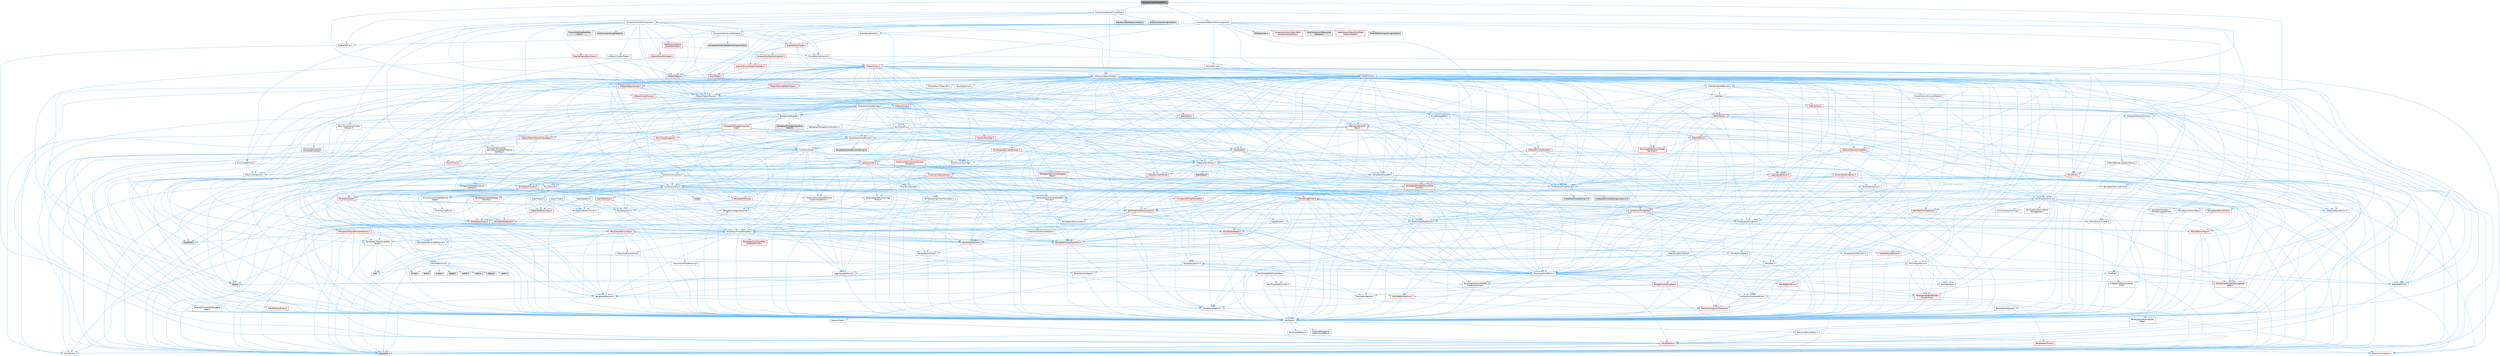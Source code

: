 digraph "IDisplayClusterProjection.h"
{
 // INTERACTIVE_SVG=YES
 // LATEX_PDF_SIZE
  bgcolor="transparent";
  edge [fontname=Helvetica,fontsize=10,labelfontname=Helvetica,labelfontsize=10];
  node [fontname=Helvetica,fontsize=10,shape=box,height=0.2,width=0.4];
  Node1 [id="Node000001",label="IDisplayClusterProjection.h",height=0.2,width=0.4,color="gray40", fillcolor="grey60", style="filled", fontcolor="black",tooltip=" "];
  Node1 -> Node2 [id="edge1_Node000001_Node000002",color="steelblue1",style="solid",tooltip=" "];
  Node2 [id="Node000002",label="Modules/ModuleManager.h",height=0.2,width=0.4,color="grey40", fillcolor="white", style="filled",URL="$d3/dd3/ModuleManager_8h.html",tooltip=" "];
  Node2 -> Node3 [id="edge2_Node000002_Node000003",color="steelblue1",style="solid",tooltip=" "];
  Node3 [id="Node000003",label="Containers/Array.h",height=0.2,width=0.4,color="grey40", fillcolor="white", style="filled",URL="$df/dd0/Array_8h.html",tooltip=" "];
  Node3 -> Node4 [id="edge3_Node000003_Node000004",color="steelblue1",style="solid",tooltip=" "];
  Node4 [id="Node000004",label="CoreTypes.h",height=0.2,width=0.4,color="grey40", fillcolor="white", style="filled",URL="$dc/dec/CoreTypes_8h.html",tooltip=" "];
  Node4 -> Node5 [id="edge4_Node000004_Node000005",color="steelblue1",style="solid",tooltip=" "];
  Node5 [id="Node000005",label="HAL/Platform.h",height=0.2,width=0.4,color="red", fillcolor="#FFF0F0", style="filled",URL="$d9/dd0/Platform_8h.html",tooltip=" "];
  Node5 -> Node6 [id="edge5_Node000005_Node000006",color="steelblue1",style="solid",tooltip=" "];
  Node6 [id="Node000006",label="Misc/Build.h",height=0.2,width=0.4,color="grey40", fillcolor="white", style="filled",URL="$d3/dbb/Build_8h.html",tooltip=" "];
  Node5 -> Node8 [id="edge6_Node000005_Node000008",color="steelblue1",style="solid",tooltip=" "];
  Node8 [id="Node000008",label="type_traits",height=0.2,width=0.4,color="grey60", fillcolor="#E0E0E0", style="filled",tooltip=" "];
  Node5 -> Node9 [id="edge7_Node000005_Node000009",color="steelblue1",style="solid",tooltip=" "];
  Node9 [id="Node000009",label="PreprocessorHelpers.h",height=0.2,width=0.4,color="grey40", fillcolor="white", style="filled",URL="$db/ddb/PreprocessorHelpers_8h.html",tooltip=" "];
  Node4 -> Node15 [id="edge8_Node000004_Node000015",color="steelblue1",style="solid",tooltip=" "];
  Node15 [id="Node000015",label="ProfilingDebugging\l/UMemoryDefines.h",height=0.2,width=0.4,color="grey40", fillcolor="white", style="filled",URL="$d2/da2/UMemoryDefines_8h.html",tooltip=" "];
  Node4 -> Node16 [id="edge9_Node000004_Node000016",color="steelblue1",style="solid",tooltip=" "];
  Node16 [id="Node000016",label="Misc/CoreMiscDefines.h",height=0.2,width=0.4,color="grey40", fillcolor="white", style="filled",URL="$da/d38/CoreMiscDefines_8h.html",tooltip=" "];
  Node16 -> Node5 [id="edge10_Node000016_Node000005",color="steelblue1",style="solid",tooltip=" "];
  Node16 -> Node9 [id="edge11_Node000016_Node000009",color="steelblue1",style="solid",tooltip=" "];
  Node4 -> Node17 [id="edge12_Node000004_Node000017",color="steelblue1",style="solid",tooltip=" "];
  Node17 [id="Node000017",label="Misc/CoreDefines.h",height=0.2,width=0.4,color="grey40", fillcolor="white", style="filled",URL="$d3/dd2/CoreDefines_8h.html",tooltip=" "];
  Node3 -> Node18 [id="edge13_Node000003_Node000018",color="steelblue1",style="solid",tooltip=" "];
  Node18 [id="Node000018",label="Misc/AssertionMacros.h",height=0.2,width=0.4,color="grey40", fillcolor="white", style="filled",URL="$d0/dfa/AssertionMacros_8h.html",tooltip=" "];
  Node18 -> Node4 [id="edge14_Node000018_Node000004",color="steelblue1",style="solid",tooltip=" "];
  Node18 -> Node5 [id="edge15_Node000018_Node000005",color="steelblue1",style="solid",tooltip=" "];
  Node18 -> Node19 [id="edge16_Node000018_Node000019",color="steelblue1",style="solid",tooltip=" "];
  Node19 [id="Node000019",label="HAL/PlatformMisc.h",height=0.2,width=0.4,color="red", fillcolor="#FFF0F0", style="filled",URL="$d0/df5/PlatformMisc_8h.html",tooltip=" "];
  Node19 -> Node4 [id="edge17_Node000019_Node000004",color="steelblue1",style="solid",tooltip=" "];
  Node18 -> Node9 [id="edge18_Node000018_Node000009",color="steelblue1",style="solid",tooltip=" "];
  Node18 -> Node55 [id="edge19_Node000018_Node000055",color="steelblue1",style="solid",tooltip=" "];
  Node55 [id="Node000055",label="Templates/EnableIf.h",height=0.2,width=0.4,color="grey40", fillcolor="white", style="filled",URL="$d7/d60/EnableIf_8h.html",tooltip=" "];
  Node55 -> Node4 [id="edge20_Node000055_Node000004",color="steelblue1",style="solid",tooltip=" "];
  Node18 -> Node56 [id="edge21_Node000018_Node000056",color="steelblue1",style="solid",tooltip=" "];
  Node56 [id="Node000056",label="Templates/IsArrayOrRefOf\lTypeByPredicate.h",height=0.2,width=0.4,color="grey40", fillcolor="white", style="filled",URL="$d6/da1/IsArrayOrRefOfTypeByPredicate_8h.html",tooltip=" "];
  Node56 -> Node4 [id="edge22_Node000056_Node000004",color="steelblue1",style="solid",tooltip=" "];
  Node18 -> Node57 [id="edge23_Node000018_Node000057",color="steelblue1",style="solid",tooltip=" "];
  Node57 [id="Node000057",label="Templates/IsValidVariadic\lFunctionArg.h",height=0.2,width=0.4,color="red", fillcolor="#FFF0F0", style="filled",URL="$d0/dc8/IsValidVariadicFunctionArg_8h.html",tooltip=" "];
  Node57 -> Node4 [id="edge24_Node000057_Node000004",color="steelblue1",style="solid",tooltip=" "];
  Node57 -> Node8 [id="edge25_Node000057_Node000008",color="steelblue1",style="solid",tooltip=" "];
  Node18 -> Node59 [id="edge26_Node000018_Node000059",color="steelblue1",style="solid",tooltip=" "];
  Node59 [id="Node000059",label="Traits/IsCharEncodingCompatible\lWith.h",height=0.2,width=0.4,color="red", fillcolor="#FFF0F0", style="filled",URL="$df/dd1/IsCharEncodingCompatibleWith_8h.html",tooltip=" "];
  Node59 -> Node8 [id="edge27_Node000059_Node000008",color="steelblue1",style="solid",tooltip=" "];
  Node18 -> Node61 [id="edge28_Node000018_Node000061",color="steelblue1",style="solid",tooltip=" "];
  Node61 [id="Node000061",label="Misc/VarArgs.h",height=0.2,width=0.4,color="grey40", fillcolor="white", style="filled",URL="$d5/d6f/VarArgs_8h.html",tooltip=" "];
  Node61 -> Node4 [id="edge29_Node000061_Node000004",color="steelblue1",style="solid",tooltip=" "];
  Node18 -> Node62 [id="edge30_Node000018_Node000062",color="steelblue1",style="solid",tooltip=" "];
  Node62 [id="Node000062",label="String/FormatStringSan.h",height=0.2,width=0.4,color="red", fillcolor="#FFF0F0", style="filled",URL="$d3/d8b/FormatStringSan_8h.html",tooltip=" "];
  Node62 -> Node8 [id="edge31_Node000062_Node000008",color="steelblue1",style="solid",tooltip=" "];
  Node62 -> Node4 [id="edge32_Node000062_Node000004",color="steelblue1",style="solid",tooltip=" "];
  Node62 -> Node63 [id="edge33_Node000062_Node000063",color="steelblue1",style="solid",tooltip=" "];
  Node63 [id="Node000063",label="Templates/Requires.h",height=0.2,width=0.4,color="grey40", fillcolor="white", style="filled",URL="$dc/d96/Requires_8h.html",tooltip=" "];
  Node63 -> Node55 [id="edge34_Node000063_Node000055",color="steelblue1",style="solid",tooltip=" "];
  Node63 -> Node8 [id="edge35_Node000063_Node000008",color="steelblue1",style="solid",tooltip=" "];
  Node62 -> Node64 [id="edge36_Node000062_Node000064",color="steelblue1",style="solid",tooltip=" "];
  Node64 [id="Node000064",label="Templates/Identity.h",height=0.2,width=0.4,color="grey40", fillcolor="white", style="filled",URL="$d0/dd5/Identity_8h.html",tooltip=" "];
  Node62 -> Node57 [id="edge37_Node000062_Node000057",color="steelblue1",style="solid",tooltip=" "];
  Node62 -> Node27 [id="edge38_Node000062_Node000027",color="steelblue1",style="solid",tooltip=" "];
  Node27 [id="Node000027",label="Containers/ContainersFwd.h",height=0.2,width=0.4,color="grey40", fillcolor="white", style="filled",URL="$d4/d0a/ContainersFwd_8h.html",tooltip=" "];
  Node27 -> Node5 [id="edge39_Node000027_Node000005",color="steelblue1",style="solid",tooltip=" "];
  Node27 -> Node4 [id="edge40_Node000027_Node000004",color="steelblue1",style="solid",tooltip=" "];
  Node27 -> Node24 [id="edge41_Node000027_Node000024",color="steelblue1",style="solid",tooltip=" "];
  Node24 [id="Node000024",label="Traits/IsContiguousContainer.h",height=0.2,width=0.4,color="red", fillcolor="#FFF0F0", style="filled",URL="$d5/d3c/IsContiguousContainer_8h.html",tooltip=" "];
  Node24 -> Node4 [id="edge42_Node000024_Node000004",color="steelblue1",style="solid",tooltip=" "];
  Node18 -> Node68 [id="edge43_Node000018_Node000068",color="steelblue1",style="solid",tooltip=" "];
  Node68 [id="Node000068",label="atomic",height=0.2,width=0.4,color="grey60", fillcolor="#E0E0E0", style="filled",tooltip=" "];
  Node3 -> Node69 [id="edge44_Node000003_Node000069",color="steelblue1",style="solid",tooltip=" "];
  Node69 [id="Node000069",label="Misc/IntrusiveUnsetOptional\lState.h",height=0.2,width=0.4,color="grey40", fillcolor="white", style="filled",URL="$d2/d0a/IntrusiveUnsetOptionalState_8h.html",tooltip=" "];
  Node69 -> Node70 [id="edge45_Node000069_Node000070",color="steelblue1",style="solid",tooltip=" "];
  Node70 [id="Node000070",label="Misc/OptionalFwd.h",height=0.2,width=0.4,color="grey40", fillcolor="white", style="filled",URL="$dc/d50/OptionalFwd_8h.html",tooltip=" "];
  Node3 -> Node71 [id="edge46_Node000003_Node000071",color="steelblue1",style="solid",tooltip=" "];
  Node71 [id="Node000071",label="Misc/ReverseIterate.h",height=0.2,width=0.4,color="red", fillcolor="#FFF0F0", style="filled",URL="$db/de3/ReverseIterate_8h.html",tooltip=" "];
  Node71 -> Node5 [id="edge47_Node000071_Node000005",color="steelblue1",style="solid",tooltip=" "];
  Node3 -> Node73 [id="edge48_Node000003_Node000073",color="steelblue1",style="solid",tooltip=" "];
  Node73 [id="Node000073",label="HAL/UnrealMemory.h",height=0.2,width=0.4,color="red", fillcolor="#FFF0F0", style="filled",URL="$d9/d96/UnrealMemory_8h.html",tooltip=" "];
  Node73 -> Node4 [id="edge49_Node000073_Node000004",color="steelblue1",style="solid",tooltip=" "];
  Node73 -> Node77 [id="edge50_Node000073_Node000077",color="steelblue1",style="solid",tooltip=" "];
  Node77 [id="Node000077",label="HAL/MemoryBase.h",height=0.2,width=0.4,color="grey40", fillcolor="white", style="filled",URL="$d6/d9f/MemoryBase_8h.html",tooltip=" "];
  Node77 -> Node4 [id="edge51_Node000077_Node000004",color="steelblue1",style="solid",tooltip=" "];
  Node77 -> Node48 [id="edge52_Node000077_Node000048",color="steelblue1",style="solid",tooltip=" "];
  Node48 [id="Node000048",label="HAL/PlatformAtomics.h",height=0.2,width=0.4,color="red", fillcolor="#FFF0F0", style="filled",URL="$d3/d36/PlatformAtomics_8h.html",tooltip=" "];
  Node48 -> Node4 [id="edge53_Node000048_Node000004",color="steelblue1",style="solid",tooltip=" "];
  Node77 -> Node31 [id="edge54_Node000077_Node000031",color="steelblue1",style="solid",tooltip=" "];
  Node31 [id="Node000031",label="HAL/PlatformCrt.h",height=0.2,width=0.4,color="grey40", fillcolor="white", style="filled",URL="$d8/d75/PlatformCrt_8h.html",tooltip=" "];
  Node31 -> Node32 [id="edge55_Node000031_Node000032",color="steelblue1",style="solid",tooltip=" "];
  Node32 [id="Node000032",label="new",height=0.2,width=0.4,color="grey60", fillcolor="#E0E0E0", style="filled",tooltip=" "];
  Node31 -> Node33 [id="edge56_Node000031_Node000033",color="steelblue1",style="solid",tooltip=" "];
  Node33 [id="Node000033",label="wchar.h",height=0.2,width=0.4,color="grey60", fillcolor="#E0E0E0", style="filled",tooltip=" "];
  Node31 -> Node34 [id="edge57_Node000031_Node000034",color="steelblue1",style="solid",tooltip=" "];
  Node34 [id="Node000034",label="stddef.h",height=0.2,width=0.4,color="grey60", fillcolor="#E0E0E0", style="filled",tooltip=" "];
  Node31 -> Node35 [id="edge58_Node000031_Node000035",color="steelblue1",style="solid",tooltip=" "];
  Node35 [id="Node000035",label="stdlib.h",height=0.2,width=0.4,color="grey60", fillcolor="#E0E0E0", style="filled",tooltip=" "];
  Node31 -> Node36 [id="edge59_Node000031_Node000036",color="steelblue1",style="solid",tooltip=" "];
  Node36 [id="Node000036",label="stdio.h",height=0.2,width=0.4,color="grey60", fillcolor="#E0E0E0", style="filled",tooltip=" "];
  Node31 -> Node37 [id="edge60_Node000031_Node000037",color="steelblue1",style="solid",tooltip=" "];
  Node37 [id="Node000037",label="stdarg.h",height=0.2,width=0.4,color="grey60", fillcolor="#E0E0E0", style="filled",tooltip=" "];
  Node31 -> Node38 [id="edge61_Node000031_Node000038",color="steelblue1",style="solid",tooltip=" "];
  Node38 [id="Node000038",label="math.h",height=0.2,width=0.4,color="grey60", fillcolor="#E0E0E0", style="filled",tooltip=" "];
  Node31 -> Node39 [id="edge62_Node000031_Node000039",color="steelblue1",style="solid",tooltip=" "];
  Node39 [id="Node000039",label="float.h",height=0.2,width=0.4,color="grey60", fillcolor="#E0E0E0", style="filled",tooltip=" "];
  Node31 -> Node40 [id="edge63_Node000031_Node000040",color="steelblue1",style="solid",tooltip=" "];
  Node40 [id="Node000040",label="string.h",height=0.2,width=0.4,color="grey60", fillcolor="#E0E0E0", style="filled",tooltip=" "];
  Node77 -> Node78 [id="edge64_Node000077_Node000078",color="steelblue1",style="solid",tooltip=" "];
  Node78 [id="Node000078",label="Misc/Exec.h",height=0.2,width=0.4,color="grey40", fillcolor="white", style="filled",URL="$de/ddb/Exec_8h.html",tooltip=" "];
  Node78 -> Node4 [id="edge65_Node000078_Node000004",color="steelblue1",style="solid",tooltip=" "];
  Node78 -> Node18 [id="edge66_Node000078_Node000018",color="steelblue1",style="solid",tooltip=" "];
  Node77 -> Node79 [id="edge67_Node000077_Node000079",color="steelblue1",style="solid",tooltip=" "];
  Node79 [id="Node000079",label="Misc/OutputDevice.h",height=0.2,width=0.4,color="grey40", fillcolor="white", style="filled",URL="$d7/d32/OutputDevice_8h.html",tooltip=" "];
  Node79 -> Node26 [id="edge68_Node000079_Node000026",color="steelblue1",style="solid",tooltip=" "];
  Node26 [id="Node000026",label="CoreFwd.h",height=0.2,width=0.4,color="grey40", fillcolor="white", style="filled",URL="$d1/d1e/CoreFwd_8h.html",tooltip=" "];
  Node26 -> Node4 [id="edge69_Node000026_Node000004",color="steelblue1",style="solid",tooltip=" "];
  Node26 -> Node27 [id="edge70_Node000026_Node000027",color="steelblue1",style="solid",tooltip=" "];
  Node26 -> Node28 [id="edge71_Node000026_Node000028",color="steelblue1",style="solid",tooltip=" "];
  Node28 [id="Node000028",label="Math/MathFwd.h",height=0.2,width=0.4,color="grey40", fillcolor="white", style="filled",URL="$d2/d10/MathFwd_8h.html",tooltip=" "];
  Node28 -> Node5 [id="edge72_Node000028_Node000005",color="steelblue1",style="solid",tooltip=" "];
  Node26 -> Node29 [id="edge73_Node000026_Node000029",color="steelblue1",style="solid",tooltip=" "];
  Node29 [id="Node000029",label="UObject/UObjectHierarchy\lFwd.h",height=0.2,width=0.4,color="grey40", fillcolor="white", style="filled",URL="$d3/d13/UObjectHierarchyFwd_8h.html",tooltip=" "];
  Node79 -> Node4 [id="edge74_Node000079_Node000004",color="steelblue1",style="solid",tooltip=" "];
  Node79 -> Node80 [id="edge75_Node000079_Node000080",color="steelblue1",style="solid",tooltip=" "];
  Node80 [id="Node000080",label="Logging/LogVerbosity.h",height=0.2,width=0.4,color="grey40", fillcolor="white", style="filled",URL="$d2/d8f/LogVerbosity_8h.html",tooltip=" "];
  Node80 -> Node4 [id="edge76_Node000080_Node000004",color="steelblue1",style="solid",tooltip=" "];
  Node79 -> Node61 [id="edge77_Node000079_Node000061",color="steelblue1",style="solid",tooltip=" "];
  Node79 -> Node56 [id="edge78_Node000079_Node000056",color="steelblue1",style="solid",tooltip=" "];
  Node79 -> Node57 [id="edge79_Node000079_Node000057",color="steelblue1",style="solid",tooltip=" "];
  Node79 -> Node59 [id="edge80_Node000079_Node000059",color="steelblue1",style="solid",tooltip=" "];
  Node77 -> Node81 [id="edge81_Node000077_Node000081",color="steelblue1",style="solid",tooltip=" "];
  Node81 [id="Node000081",label="Templates/Atomic.h",height=0.2,width=0.4,color="grey40", fillcolor="white", style="filled",URL="$d3/d91/Atomic_8h.html",tooltip=" "];
  Node81 -> Node82 [id="edge82_Node000081_Node000082",color="steelblue1",style="solid",tooltip=" "];
  Node82 [id="Node000082",label="HAL/ThreadSafeCounter.h",height=0.2,width=0.4,color="grey40", fillcolor="white", style="filled",URL="$dc/dc9/ThreadSafeCounter_8h.html",tooltip=" "];
  Node82 -> Node4 [id="edge83_Node000082_Node000004",color="steelblue1",style="solid",tooltip=" "];
  Node82 -> Node48 [id="edge84_Node000082_Node000048",color="steelblue1",style="solid",tooltip=" "];
  Node81 -> Node83 [id="edge85_Node000081_Node000083",color="steelblue1",style="solid",tooltip=" "];
  Node83 [id="Node000083",label="HAL/ThreadSafeCounter64.h",height=0.2,width=0.4,color="grey40", fillcolor="white", style="filled",URL="$d0/d12/ThreadSafeCounter64_8h.html",tooltip=" "];
  Node83 -> Node4 [id="edge86_Node000083_Node000004",color="steelblue1",style="solid",tooltip=" "];
  Node83 -> Node82 [id="edge87_Node000083_Node000082",color="steelblue1",style="solid",tooltip=" "];
  Node81 -> Node84 [id="edge88_Node000081_Node000084",color="steelblue1",style="solid",tooltip=" "];
  Node84 [id="Node000084",label="Templates/IsIntegral.h",height=0.2,width=0.4,color="grey40", fillcolor="white", style="filled",URL="$da/d64/IsIntegral_8h.html",tooltip=" "];
  Node84 -> Node4 [id="edge89_Node000084_Node000004",color="steelblue1",style="solid",tooltip=" "];
  Node81 -> Node85 [id="edge90_Node000081_Node000085",color="steelblue1",style="solid",tooltip=" "];
  Node85 [id="Node000085",label="Templates/IsTrivial.h",height=0.2,width=0.4,color="red", fillcolor="#FFF0F0", style="filled",URL="$da/d4c/IsTrivial_8h.html",tooltip=" "];
  Node85 -> Node8 [id="edge91_Node000085_Node000008",color="steelblue1",style="solid",tooltip=" "];
  Node81 -> Node89 [id="edge92_Node000081_Node000089",color="steelblue1",style="solid",tooltip=" "];
  Node89 [id="Node000089",label="Traits/IntType.h",height=0.2,width=0.4,color="grey40", fillcolor="white", style="filled",URL="$d7/deb/IntType_8h.html",tooltip=" "];
  Node89 -> Node5 [id="edge93_Node000089_Node000005",color="steelblue1",style="solid",tooltip=" "];
  Node81 -> Node68 [id="edge94_Node000081_Node000068",color="steelblue1",style="solid",tooltip=" "];
  Node73 -> Node90 [id="edge95_Node000073_Node000090",color="steelblue1",style="solid",tooltip=" "];
  Node90 [id="Node000090",label="HAL/PlatformMemory.h",height=0.2,width=0.4,color="red", fillcolor="#FFF0F0", style="filled",URL="$de/d68/PlatformMemory_8h.html",tooltip=" "];
  Node90 -> Node4 [id="edge96_Node000090_Node000004",color="steelblue1",style="solid",tooltip=" "];
  Node73 -> Node93 [id="edge97_Node000073_Node000093",color="steelblue1",style="solid",tooltip=" "];
  Node93 [id="Node000093",label="Templates/IsPointer.h",height=0.2,width=0.4,color="grey40", fillcolor="white", style="filled",URL="$d7/d05/IsPointer_8h.html",tooltip=" "];
  Node93 -> Node4 [id="edge98_Node000093_Node000004",color="steelblue1",style="solid",tooltip=" "];
  Node3 -> Node94 [id="edge99_Node000003_Node000094",color="steelblue1",style="solid",tooltip=" "];
  Node94 [id="Node000094",label="Templates/UnrealTypeTraits.h",height=0.2,width=0.4,color="red", fillcolor="#FFF0F0", style="filled",URL="$d2/d2d/UnrealTypeTraits_8h.html",tooltip=" "];
  Node94 -> Node4 [id="edge100_Node000094_Node000004",color="steelblue1",style="solid",tooltip=" "];
  Node94 -> Node93 [id="edge101_Node000094_Node000093",color="steelblue1",style="solid",tooltip=" "];
  Node94 -> Node18 [id="edge102_Node000094_Node000018",color="steelblue1",style="solid",tooltip=" "];
  Node94 -> Node55 [id="edge103_Node000094_Node000055",color="steelblue1",style="solid",tooltip=" "];
  Node94 -> Node95 [id="edge104_Node000094_Node000095",color="steelblue1",style="solid",tooltip=" "];
  Node95 [id="Node000095",label="Templates/IsArithmetic.h",height=0.2,width=0.4,color="grey40", fillcolor="white", style="filled",URL="$d2/d5d/IsArithmetic_8h.html",tooltip=" "];
  Node95 -> Node4 [id="edge105_Node000095_Node000004",color="steelblue1",style="solid",tooltip=" "];
  Node3 -> Node99 [id="edge106_Node000003_Node000099",color="steelblue1",style="solid",tooltip=" "];
  Node99 [id="Node000099",label="Templates/UnrealTemplate.h",height=0.2,width=0.4,color="grey40", fillcolor="white", style="filled",URL="$d4/d24/UnrealTemplate_8h.html",tooltip=" "];
  Node99 -> Node4 [id="edge107_Node000099_Node000004",color="steelblue1",style="solid",tooltip=" "];
  Node99 -> Node93 [id="edge108_Node000099_Node000093",color="steelblue1",style="solid",tooltip=" "];
  Node99 -> Node73 [id="edge109_Node000099_Node000073",color="steelblue1",style="solid",tooltip=" "];
  Node99 -> Node100 [id="edge110_Node000099_Node000100",color="steelblue1",style="solid",tooltip=" "];
  Node100 [id="Node000100",label="Templates/CopyQualifiers\lAndRefsFromTo.h",height=0.2,width=0.4,color="red", fillcolor="#FFF0F0", style="filled",URL="$d3/db3/CopyQualifiersAndRefsFromTo_8h.html",tooltip=" "];
  Node99 -> Node94 [id="edge111_Node000099_Node000094",color="steelblue1",style="solid",tooltip=" "];
  Node99 -> Node102 [id="edge112_Node000099_Node000102",color="steelblue1",style="solid",tooltip=" "];
  Node102 [id="Node000102",label="Templates/RemoveReference.h",height=0.2,width=0.4,color="grey40", fillcolor="white", style="filled",URL="$da/dbe/RemoveReference_8h.html",tooltip=" "];
  Node102 -> Node4 [id="edge113_Node000102_Node000004",color="steelblue1",style="solid",tooltip=" "];
  Node99 -> Node63 [id="edge114_Node000099_Node000063",color="steelblue1",style="solid",tooltip=" "];
  Node99 -> Node103 [id="edge115_Node000099_Node000103",color="steelblue1",style="solid",tooltip=" "];
  Node103 [id="Node000103",label="Templates/TypeCompatible\lBytes.h",height=0.2,width=0.4,color="grey40", fillcolor="white", style="filled",URL="$df/d0a/TypeCompatibleBytes_8h.html",tooltip=" "];
  Node103 -> Node4 [id="edge116_Node000103_Node000004",color="steelblue1",style="solid",tooltip=" "];
  Node103 -> Node40 [id="edge117_Node000103_Node000040",color="steelblue1",style="solid",tooltip=" "];
  Node103 -> Node32 [id="edge118_Node000103_Node000032",color="steelblue1",style="solid",tooltip=" "];
  Node103 -> Node8 [id="edge119_Node000103_Node000008",color="steelblue1",style="solid",tooltip=" "];
  Node99 -> Node64 [id="edge120_Node000099_Node000064",color="steelblue1",style="solid",tooltip=" "];
  Node99 -> Node24 [id="edge121_Node000099_Node000024",color="steelblue1",style="solid",tooltip=" "];
  Node99 -> Node104 [id="edge122_Node000099_Node000104",color="steelblue1",style="solid",tooltip=" "];
  Node104 [id="Node000104",label="Traits/UseBitwiseSwap.h",height=0.2,width=0.4,color="grey40", fillcolor="white", style="filled",URL="$db/df3/UseBitwiseSwap_8h.html",tooltip=" "];
  Node104 -> Node4 [id="edge123_Node000104_Node000004",color="steelblue1",style="solid",tooltip=" "];
  Node104 -> Node8 [id="edge124_Node000104_Node000008",color="steelblue1",style="solid",tooltip=" "];
  Node99 -> Node8 [id="edge125_Node000099_Node000008",color="steelblue1",style="solid",tooltip=" "];
  Node3 -> Node105 [id="edge126_Node000003_Node000105",color="steelblue1",style="solid",tooltip=" "];
  Node105 [id="Node000105",label="Containers/AllowShrinking.h",height=0.2,width=0.4,color="grey40", fillcolor="white", style="filled",URL="$d7/d1a/AllowShrinking_8h.html",tooltip=" "];
  Node105 -> Node4 [id="edge127_Node000105_Node000004",color="steelblue1",style="solid",tooltip=" "];
  Node3 -> Node106 [id="edge128_Node000003_Node000106",color="steelblue1",style="solid",tooltip=" "];
  Node106 [id="Node000106",label="Containers/ContainerAllocation\lPolicies.h",height=0.2,width=0.4,color="grey40", fillcolor="white", style="filled",URL="$d7/dff/ContainerAllocationPolicies_8h.html",tooltip=" "];
  Node106 -> Node4 [id="edge129_Node000106_Node000004",color="steelblue1",style="solid",tooltip=" "];
  Node106 -> Node107 [id="edge130_Node000106_Node000107",color="steelblue1",style="solid",tooltip=" "];
  Node107 [id="Node000107",label="Containers/ContainerHelpers.h",height=0.2,width=0.4,color="grey40", fillcolor="white", style="filled",URL="$d7/d33/ContainerHelpers_8h.html",tooltip=" "];
  Node107 -> Node4 [id="edge131_Node000107_Node000004",color="steelblue1",style="solid",tooltip=" "];
  Node106 -> Node106 [id="edge132_Node000106_Node000106",color="steelblue1",style="solid",tooltip=" "];
  Node106 -> Node108 [id="edge133_Node000106_Node000108",color="steelblue1",style="solid",tooltip=" "];
  Node108 [id="Node000108",label="HAL/PlatformMath.h",height=0.2,width=0.4,color="red", fillcolor="#FFF0F0", style="filled",URL="$dc/d53/PlatformMath_8h.html",tooltip=" "];
  Node108 -> Node4 [id="edge134_Node000108_Node000004",color="steelblue1",style="solid",tooltip=" "];
  Node106 -> Node73 [id="edge135_Node000106_Node000073",color="steelblue1",style="solid",tooltip=" "];
  Node106 -> Node41 [id="edge136_Node000106_Node000041",color="steelblue1",style="solid",tooltip=" "];
  Node41 [id="Node000041",label="Math/NumericLimits.h",height=0.2,width=0.4,color="grey40", fillcolor="white", style="filled",URL="$df/d1b/NumericLimits_8h.html",tooltip=" "];
  Node41 -> Node4 [id="edge137_Node000041_Node000004",color="steelblue1",style="solid",tooltip=" "];
  Node106 -> Node18 [id="edge138_Node000106_Node000018",color="steelblue1",style="solid",tooltip=" "];
  Node106 -> Node116 [id="edge139_Node000106_Node000116",color="steelblue1",style="solid",tooltip=" "];
  Node116 [id="Node000116",label="Templates/IsPolymorphic.h",height=0.2,width=0.4,color="grey40", fillcolor="white", style="filled",URL="$dc/d20/IsPolymorphic_8h.html",tooltip=" "];
  Node106 -> Node117 [id="edge140_Node000106_Node000117",color="steelblue1",style="solid",tooltip=" "];
  Node117 [id="Node000117",label="Templates/MemoryOps.h",height=0.2,width=0.4,color="red", fillcolor="#FFF0F0", style="filled",URL="$db/dea/MemoryOps_8h.html",tooltip=" "];
  Node117 -> Node4 [id="edge141_Node000117_Node000004",color="steelblue1",style="solid",tooltip=" "];
  Node117 -> Node73 [id="edge142_Node000117_Node000073",color="steelblue1",style="solid",tooltip=" "];
  Node117 -> Node63 [id="edge143_Node000117_Node000063",color="steelblue1",style="solid",tooltip=" "];
  Node117 -> Node94 [id="edge144_Node000117_Node000094",color="steelblue1",style="solid",tooltip=" "];
  Node117 -> Node104 [id="edge145_Node000117_Node000104",color="steelblue1",style="solid",tooltip=" "];
  Node117 -> Node32 [id="edge146_Node000117_Node000032",color="steelblue1",style="solid",tooltip=" "];
  Node117 -> Node8 [id="edge147_Node000117_Node000008",color="steelblue1",style="solid",tooltip=" "];
  Node106 -> Node103 [id="edge148_Node000106_Node000103",color="steelblue1",style="solid",tooltip=" "];
  Node106 -> Node8 [id="edge149_Node000106_Node000008",color="steelblue1",style="solid",tooltip=" "];
  Node3 -> Node118 [id="edge150_Node000003_Node000118",color="steelblue1",style="solid",tooltip=" "];
  Node118 [id="Node000118",label="Containers/ContainerElement\lTypeCompatibility.h",height=0.2,width=0.4,color="grey40", fillcolor="white", style="filled",URL="$df/ddf/ContainerElementTypeCompatibility_8h.html",tooltip=" "];
  Node118 -> Node4 [id="edge151_Node000118_Node000004",color="steelblue1",style="solid",tooltip=" "];
  Node118 -> Node94 [id="edge152_Node000118_Node000094",color="steelblue1",style="solid",tooltip=" "];
  Node3 -> Node119 [id="edge153_Node000003_Node000119",color="steelblue1",style="solid",tooltip=" "];
  Node119 [id="Node000119",label="Serialization/Archive.h",height=0.2,width=0.4,color="grey40", fillcolor="white", style="filled",URL="$d7/d3b/Archive_8h.html",tooltip=" "];
  Node119 -> Node26 [id="edge154_Node000119_Node000026",color="steelblue1",style="solid",tooltip=" "];
  Node119 -> Node4 [id="edge155_Node000119_Node000004",color="steelblue1",style="solid",tooltip=" "];
  Node119 -> Node120 [id="edge156_Node000119_Node000120",color="steelblue1",style="solid",tooltip=" "];
  Node120 [id="Node000120",label="HAL/PlatformProperties.h",height=0.2,width=0.4,color="red", fillcolor="#FFF0F0", style="filled",URL="$d9/db0/PlatformProperties_8h.html",tooltip=" "];
  Node120 -> Node4 [id="edge157_Node000120_Node000004",color="steelblue1",style="solid",tooltip=" "];
  Node119 -> Node123 [id="edge158_Node000119_Node000123",color="steelblue1",style="solid",tooltip=" "];
  Node123 [id="Node000123",label="Internationalization\l/TextNamespaceFwd.h",height=0.2,width=0.4,color="grey40", fillcolor="white", style="filled",URL="$d8/d97/TextNamespaceFwd_8h.html",tooltip=" "];
  Node123 -> Node4 [id="edge159_Node000123_Node000004",color="steelblue1",style="solid",tooltip=" "];
  Node119 -> Node28 [id="edge160_Node000119_Node000028",color="steelblue1",style="solid",tooltip=" "];
  Node119 -> Node18 [id="edge161_Node000119_Node000018",color="steelblue1",style="solid",tooltip=" "];
  Node119 -> Node6 [id="edge162_Node000119_Node000006",color="steelblue1",style="solid",tooltip=" "];
  Node119 -> Node42 [id="edge163_Node000119_Node000042",color="steelblue1",style="solid",tooltip=" "];
  Node42 [id="Node000042",label="Misc/CompressionFlags.h",height=0.2,width=0.4,color="grey40", fillcolor="white", style="filled",URL="$d9/d76/CompressionFlags_8h.html",tooltip=" "];
  Node119 -> Node124 [id="edge164_Node000119_Node000124",color="steelblue1",style="solid",tooltip=" "];
  Node124 [id="Node000124",label="Misc/EngineVersionBase.h",height=0.2,width=0.4,color="grey40", fillcolor="white", style="filled",URL="$d5/d2b/EngineVersionBase_8h.html",tooltip=" "];
  Node124 -> Node4 [id="edge165_Node000124_Node000004",color="steelblue1",style="solid",tooltip=" "];
  Node119 -> Node61 [id="edge166_Node000119_Node000061",color="steelblue1",style="solid",tooltip=" "];
  Node119 -> Node125 [id="edge167_Node000119_Node000125",color="steelblue1",style="solid",tooltip=" "];
  Node125 [id="Node000125",label="Serialization/ArchiveCook\lData.h",height=0.2,width=0.4,color="grey40", fillcolor="white", style="filled",URL="$dc/db6/ArchiveCookData_8h.html",tooltip=" "];
  Node125 -> Node5 [id="edge168_Node000125_Node000005",color="steelblue1",style="solid",tooltip=" "];
  Node119 -> Node126 [id="edge169_Node000119_Node000126",color="steelblue1",style="solid",tooltip=" "];
  Node126 [id="Node000126",label="Serialization/ArchiveSave\lPackageData.h",height=0.2,width=0.4,color="grey40", fillcolor="white", style="filled",URL="$d1/d37/ArchiveSavePackageData_8h.html",tooltip=" "];
  Node119 -> Node55 [id="edge170_Node000119_Node000055",color="steelblue1",style="solid",tooltip=" "];
  Node119 -> Node56 [id="edge171_Node000119_Node000056",color="steelblue1",style="solid",tooltip=" "];
  Node119 -> Node127 [id="edge172_Node000119_Node000127",color="steelblue1",style="solid",tooltip=" "];
  Node127 [id="Node000127",label="Templates/IsEnumClass.h",height=0.2,width=0.4,color="red", fillcolor="#FFF0F0", style="filled",URL="$d7/d15/IsEnumClass_8h.html",tooltip=" "];
  Node127 -> Node4 [id="edge173_Node000127_Node000004",color="steelblue1",style="solid",tooltip=" "];
  Node119 -> Node113 [id="edge174_Node000119_Node000113",color="steelblue1",style="solid",tooltip=" "];
  Node113 [id="Node000113",label="Templates/IsSigned.h",height=0.2,width=0.4,color="grey40", fillcolor="white", style="filled",URL="$d8/dd8/IsSigned_8h.html",tooltip=" "];
  Node113 -> Node4 [id="edge175_Node000113_Node000004",color="steelblue1",style="solid",tooltip=" "];
  Node119 -> Node57 [id="edge176_Node000119_Node000057",color="steelblue1",style="solid",tooltip=" "];
  Node119 -> Node99 [id="edge177_Node000119_Node000099",color="steelblue1",style="solid",tooltip=" "];
  Node119 -> Node59 [id="edge178_Node000119_Node000059",color="steelblue1",style="solid",tooltip=" "];
  Node119 -> Node128 [id="edge179_Node000119_Node000128",color="steelblue1",style="solid",tooltip=" "];
  Node128 [id="Node000128",label="UObject/ObjectVersion.h",height=0.2,width=0.4,color="grey40", fillcolor="white", style="filled",URL="$da/d63/ObjectVersion_8h.html",tooltip=" "];
  Node128 -> Node4 [id="edge180_Node000128_Node000004",color="steelblue1",style="solid",tooltip=" "];
  Node3 -> Node129 [id="edge181_Node000003_Node000129",color="steelblue1",style="solid",tooltip=" "];
  Node129 [id="Node000129",label="Serialization/MemoryImage\lWriter.h",height=0.2,width=0.4,color="grey40", fillcolor="white", style="filled",URL="$d0/d08/MemoryImageWriter_8h.html",tooltip=" "];
  Node129 -> Node4 [id="edge182_Node000129_Node000004",color="steelblue1",style="solid",tooltip=" "];
  Node129 -> Node130 [id="edge183_Node000129_Node000130",color="steelblue1",style="solid",tooltip=" "];
  Node130 [id="Node000130",label="Serialization/MemoryLayout.h",height=0.2,width=0.4,color="red", fillcolor="#FFF0F0", style="filled",URL="$d7/d66/MemoryLayout_8h.html",tooltip=" "];
  Node130 -> Node21 [id="edge184_Node000130_Node000021",color="steelblue1",style="solid",tooltip=" "];
  Node21 [id="Node000021",label="Containers/StringFwd.h",height=0.2,width=0.4,color="grey40", fillcolor="white", style="filled",URL="$df/d37/StringFwd_8h.html",tooltip=" "];
  Node21 -> Node4 [id="edge185_Node000021_Node000004",color="steelblue1",style="solid",tooltip=" "];
  Node21 -> Node22 [id="edge186_Node000021_Node000022",color="steelblue1",style="solid",tooltip=" "];
  Node22 [id="Node000022",label="Traits/ElementType.h",height=0.2,width=0.4,color="red", fillcolor="#FFF0F0", style="filled",URL="$d5/d4f/ElementType_8h.html",tooltip=" "];
  Node22 -> Node5 [id="edge187_Node000022_Node000005",color="steelblue1",style="solid",tooltip=" "];
  Node22 -> Node8 [id="edge188_Node000022_Node000008",color="steelblue1",style="solid",tooltip=" "];
  Node21 -> Node24 [id="edge189_Node000021_Node000024",color="steelblue1",style="solid",tooltip=" "];
  Node130 -> Node73 [id="edge190_Node000130_Node000073",color="steelblue1",style="solid",tooltip=" "];
  Node130 -> Node55 [id="edge191_Node000130_Node000055",color="steelblue1",style="solid",tooltip=" "];
  Node130 -> Node116 [id="edge192_Node000130_Node000116",color="steelblue1",style="solid",tooltip=" "];
  Node130 -> Node99 [id="edge193_Node000130_Node000099",color="steelblue1",style="solid",tooltip=" "];
  Node3 -> Node143 [id="edge194_Node000003_Node000143",color="steelblue1",style="solid",tooltip=" "];
  Node143 [id="Node000143",label="Algo/Heapify.h",height=0.2,width=0.4,color="grey40", fillcolor="white", style="filled",URL="$d0/d2a/Heapify_8h.html",tooltip=" "];
  Node143 -> Node144 [id="edge195_Node000143_Node000144",color="steelblue1",style="solid",tooltip=" "];
  Node144 [id="Node000144",label="Algo/Impl/BinaryHeap.h",height=0.2,width=0.4,color="red", fillcolor="#FFF0F0", style="filled",URL="$d7/da3/Algo_2Impl_2BinaryHeap_8h.html",tooltip=" "];
  Node144 -> Node145 [id="edge196_Node000144_Node000145",color="steelblue1",style="solid",tooltip=" "];
  Node145 [id="Node000145",label="Templates/Invoke.h",height=0.2,width=0.4,color="red", fillcolor="#FFF0F0", style="filled",URL="$d7/deb/Invoke_8h.html",tooltip=" "];
  Node145 -> Node4 [id="edge197_Node000145_Node000004",color="steelblue1",style="solid",tooltip=" "];
  Node145 -> Node99 [id="edge198_Node000145_Node000099",color="steelblue1",style="solid",tooltip=" "];
  Node145 -> Node8 [id="edge199_Node000145_Node000008",color="steelblue1",style="solid",tooltip=" "];
  Node144 -> Node8 [id="edge200_Node000144_Node000008",color="steelblue1",style="solid",tooltip=" "];
  Node143 -> Node149 [id="edge201_Node000143_Node000149",color="steelblue1",style="solid",tooltip=" "];
  Node149 [id="Node000149",label="Templates/IdentityFunctor.h",height=0.2,width=0.4,color="grey40", fillcolor="white", style="filled",URL="$d7/d2e/IdentityFunctor_8h.html",tooltip=" "];
  Node149 -> Node5 [id="edge202_Node000149_Node000005",color="steelblue1",style="solid",tooltip=" "];
  Node143 -> Node145 [id="edge203_Node000143_Node000145",color="steelblue1",style="solid",tooltip=" "];
  Node143 -> Node150 [id="edge204_Node000143_Node000150",color="steelblue1",style="solid",tooltip=" "];
  Node150 [id="Node000150",label="Templates/Less.h",height=0.2,width=0.4,color="grey40", fillcolor="white", style="filled",URL="$de/dc8/Less_8h.html",tooltip=" "];
  Node150 -> Node4 [id="edge205_Node000150_Node000004",color="steelblue1",style="solid",tooltip=" "];
  Node150 -> Node99 [id="edge206_Node000150_Node000099",color="steelblue1",style="solid",tooltip=" "];
  Node143 -> Node99 [id="edge207_Node000143_Node000099",color="steelblue1",style="solid",tooltip=" "];
  Node3 -> Node151 [id="edge208_Node000003_Node000151",color="steelblue1",style="solid",tooltip=" "];
  Node151 [id="Node000151",label="Algo/HeapSort.h",height=0.2,width=0.4,color="grey40", fillcolor="white", style="filled",URL="$d3/d92/HeapSort_8h.html",tooltip=" "];
  Node151 -> Node144 [id="edge209_Node000151_Node000144",color="steelblue1",style="solid",tooltip=" "];
  Node151 -> Node149 [id="edge210_Node000151_Node000149",color="steelblue1",style="solid",tooltip=" "];
  Node151 -> Node150 [id="edge211_Node000151_Node000150",color="steelblue1",style="solid",tooltip=" "];
  Node151 -> Node99 [id="edge212_Node000151_Node000099",color="steelblue1",style="solid",tooltip=" "];
  Node3 -> Node152 [id="edge213_Node000003_Node000152",color="steelblue1",style="solid",tooltip=" "];
  Node152 [id="Node000152",label="Algo/IsHeap.h",height=0.2,width=0.4,color="grey40", fillcolor="white", style="filled",URL="$de/d32/IsHeap_8h.html",tooltip=" "];
  Node152 -> Node144 [id="edge214_Node000152_Node000144",color="steelblue1",style="solid",tooltip=" "];
  Node152 -> Node149 [id="edge215_Node000152_Node000149",color="steelblue1",style="solid",tooltip=" "];
  Node152 -> Node145 [id="edge216_Node000152_Node000145",color="steelblue1",style="solid",tooltip=" "];
  Node152 -> Node150 [id="edge217_Node000152_Node000150",color="steelblue1",style="solid",tooltip=" "];
  Node152 -> Node99 [id="edge218_Node000152_Node000099",color="steelblue1",style="solid",tooltip=" "];
  Node3 -> Node144 [id="edge219_Node000003_Node000144",color="steelblue1",style="solid",tooltip=" "];
  Node3 -> Node153 [id="edge220_Node000003_Node000153",color="steelblue1",style="solid",tooltip=" "];
  Node153 [id="Node000153",label="Algo/StableSort.h",height=0.2,width=0.4,color="red", fillcolor="#FFF0F0", style="filled",URL="$d7/d3c/StableSort_8h.html",tooltip=" "];
  Node153 -> Node149 [id="edge221_Node000153_Node000149",color="steelblue1",style="solid",tooltip=" "];
  Node153 -> Node145 [id="edge222_Node000153_Node000145",color="steelblue1",style="solid",tooltip=" "];
  Node153 -> Node150 [id="edge223_Node000153_Node000150",color="steelblue1",style="solid",tooltip=" "];
  Node153 -> Node99 [id="edge224_Node000153_Node000099",color="steelblue1",style="solid",tooltip=" "];
  Node3 -> Node156 [id="edge225_Node000003_Node000156",color="steelblue1",style="solid",tooltip=" "];
  Node156 [id="Node000156",label="Concepts/GetTypeHashable.h",height=0.2,width=0.4,color="red", fillcolor="#FFF0F0", style="filled",URL="$d3/da2/GetTypeHashable_8h.html",tooltip=" "];
  Node156 -> Node4 [id="edge226_Node000156_Node000004",color="steelblue1",style="solid",tooltip=" "];
  Node3 -> Node149 [id="edge227_Node000003_Node000149",color="steelblue1",style="solid",tooltip=" "];
  Node3 -> Node145 [id="edge228_Node000003_Node000145",color="steelblue1",style="solid",tooltip=" "];
  Node3 -> Node150 [id="edge229_Node000003_Node000150",color="steelblue1",style="solid",tooltip=" "];
  Node3 -> Node157 [id="edge230_Node000003_Node000157",color="steelblue1",style="solid",tooltip=" "];
  Node157 [id="Node000157",label="Templates/LosesQualifiers\lFromTo.h",height=0.2,width=0.4,color="red", fillcolor="#FFF0F0", style="filled",URL="$d2/db3/LosesQualifiersFromTo_8h.html",tooltip=" "];
  Node157 -> Node8 [id="edge231_Node000157_Node000008",color="steelblue1",style="solid",tooltip=" "];
  Node3 -> Node63 [id="edge232_Node000003_Node000063",color="steelblue1",style="solid",tooltip=" "];
  Node3 -> Node158 [id="edge233_Node000003_Node000158",color="steelblue1",style="solid",tooltip=" "];
  Node158 [id="Node000158",label="Templates/Sorting.h",height=0.2,width=0.4,color="red", fillcolor="#FFF0F0", style="filled",URL="$d3/d9e/Sorting_8h.html",tooltip=" "];
  Node158 -> Node4 [id="edge234_Node000158_Node000004",color="steelblue1",style="solid",tooltip=" "];
  Node158 -> Node108 [id="edge235_Node000158_Node000108",color="steelblue1",style="solid",tooltip=" "];
  Node158 -> Node150 [id="edge236_Node000158_Node000150",color="steelblue1",style="solid",tooltip=" "];
  Node3 -> Node162 [id="edge237_Node000003_Node000162",color="steelblue1",style="solid",tooltip=" "];
  Node162 [id="Node000162",label="Templates/AlignmentTemplates.h",height=0.2,width=0.4,color="grey40", fillcolor="white", style="filled",URL="$dd/d32/AlignmentTemplates_8h.html",tooltip=" "];
  Node162 -> Node4 [id="edge238_Node000162_Node000004",color="steelblue1",style="solid",tooltip=" "];
  Node162 -> Node84 [id="edge239_Node000162_Node000084",color="steelblue1",style="solid",tooltip=" "];
  Node162 -> Node93 [id="edge240_Node000162_Node000093",color="steelblue1",style="solid",tooltip=" "];
  Node3 -> Node22 [id="edge241_Node000003_Node000022",color="steelblue1",style="solid",tooltip=" "];
  Node3 -> Node114 [id="edge242_Node000003_Node000114",color="steelblue1",style="solid",tooltip=" "];
  Node114 [id="Node000114",label="limits",height=0.2,width=0.4,color="grey60", fillcolor="#E0E0E0", style="filled",tooltip=" "];
  Node3 -> Node8 [id="edge243_Node000003_Node000008",color="steelblue1",style="solid",tooltip=" "];
  Node2 -> Node106 [id="edge244_Node000002_Node000106",color="steelblue1",style="solid",tooltip=" "];
  Node2 -> Node163 [id="edge245_Node000002_Node000163",color="steelblue1",style="solid",tooltip=" "];
  Node163 [id="Node000163",label="Containers/Map.h",height=0.2,width=0.4,color="grey40", fillcolor="white", style="filled",URL="$df/d79/Map_8h.html",tooltip=" "];
  Node163 -> Node4 [id="edge246_Node000163_Node000004",color="steelblue1",style="solid",tooltip=" "];
  Node163 -> Node164 [id="edge247_Node000163_Node000164",color="steelblue1",style="solid",tooltip=" "];
  Node164 [id="Node000164",label="Algo/Reverse.h",height=0.2,width=0.4,color="grey40", fillcolor="white", style="filled",URL="$d5/d93/Reverse_8h.html",tooltip=" "];
  Node164 -> Node4 [id="edge248_Node000164_Node000004",color="steelblue1",style="solid",tooltip=" "];
  Node164 -> Node99 [id="edge249_Node000164_Node000099",color="steelblue1",style="solid",tooltip=" "];
  Node163 -> Node118 [id="edge250_Node000163_Node000118",color="steelblue1",style="solid",tooltip=" "];
  Node163 -> Node165 [id="edge251_Node000163_Node000165",color="steelblue1",style="solid",tooltip=" "];
  Node165 [id="Node000165",label="Containers/Set.h",height=0.2,width=0.4,color="red", fillcolor="#FFF0F0", style="filled",URL="$d4/d45/Set_8h.html",tooltip=" "];
  Node165 -> Node106 [id="edge252_Node000165_Node000106",color="steelblue1",style="solid",tooltip=" "];
  Node165 -> Node118 [id="edge253_Node000165_Node000118",color="steelblue1",style="solid",tooltip=" "];
  Node165 -> Node167 [id="edge254_Node000165_Node000167",color="steelblue1",style="solid",tooltip=" "];
  Node167 [id="Node000167",label="Containers/SparseArray.h",height=0.2,width=0.4,color="red", fillcolor="#FFF0F0", style="filled",URL="$d5/dbf/SparseArray_8h.html",tooltip=" "];
  Node167 -> Node4 [id="edge255_Node000167_Node000004",color="steelblue1",style="solid",tooltip=" "];
  Node167 -> Node18 [id="edge256_Node000167_Node000018",color="steelblue1",style="solid",tooltip=" "];
  Node167 -> Node73 [id="edge257_Node000167_Node000073",color="steelblue1",style="solid",tooltip=" "];
  Node167 -> Node94 [id="edge258_Node000167_Node000094",color="steelblue1",style="solid",tooltip=" "];
  Node167 -> Node99 [id="edge259_Node000167_Node000099",color="steelblue1",style="solid",tooltip=" "];
  Node167 -> Node106 [id="edge260_Node000167_Node000106",color="steelblue1",style="solid",tooltip=" "];
  Node167 -> Node150 [id="edge261_Node000167_Node000150",color="steelblue1",style="solid",tooltip=" "];
  Node167 -> Node3 [id="edge262_Node000167_Node000003",color="steelblue1",style="solid",tooltip=" "];
  Node167 -> Node161 [id="edge263_Node000167_Node000161",color="steelblue1",style="solid",tooltip=" "];
  Node161 [id="Node000161",label="Math/UnrealMathUtility.h",height=0.2,width=0.4,color="grey40", fillcolor="white", style="filled",URL="$db/db8/UnrealMathUtility_8h.html",tooltip=" "];
  Node161 -> Node4 [id="edge264_Node000161_Node000004",color="steelblue1",style="solid",tooltip=" "];
  Node161 -> Node18 [id="edge265_Node000161_Node000018",color="steelblue1",style="solid",tooltip=" "];
  Node161 -> Node108 [id="edge266_Node000161_Node000108",color="steelblue1",style="solid",tooltip=" "];
  Node161 -> Node28 [id="edge267_Node000161_Node000028",color="steelblue1",style="solid",tooltip=" "];
  Node161 -> Node64 [id="edge268_Node000161_Node000064",color="steelblue1",style="solid",tooltip=" "];
  Node161 -> Node63 [id="edge269_Node000161_Node000063",color="steelblue1",style="solid",tooltip=" "];
  Node167 -> Node129 [id="edge270_Node000167_Node000129",color="steelblue1",style="solid",tooltip=" "];
  Node167 -> Node186 [id="edge271_Node000167_Node000186",color="steelblue1",style="solid",tooltip=" "];
  Node186 [id="Node000186",label="Containers/UnrealString.h",height=0.2,width=0.4,color="grey40", fillcolor="white", style="filled",URL="$d5/dba/UnrealString_8h.html",tooltip=" "];
  Node186 -> Node187 [id="edge272_Node000186_Node000187",color="steelblue1",style="solid",tooltip=" "];
  Node187 [id="Node000187",label="Containers/UnrealStringIncludes.h.inl",height=0.2,width=0.4,color="grey60", fillcolor="#E0E0E0", style="filled",tooltip=" "];
  Node186 -> Node188 [id="edge273_Node000186_Node000188",color="steelblue1",style="solid",tooltip=" "];
  Node188 [id="Node000188",label="Containers/UnrealString.h.inl",height=0.2,width=0.4,color="grey60", fillcolor="#E0E0E0", style="filled",tooltip=" "];
  Node186 -> Node189 [id="edge274_Node000186_Node000189",color="steelblue1",style="solid",tooltip=" "];
  Node189 [id="Node000189",label="Misc/StringFormatArg.h",height=0.2,width=0.4,color="grey40", fillcolor="white", style="filled",URL="$d2/d16/StringFormatArg_8h.html",tooltip=" "];
  Node189 -> Node27 [id="edge275_Node000189_Node000027",color="steelblue1",style="solid",tooltip=" "];
  Node167 -> Node69 [id="edge276_Node000167_Node000069",color="steelblue1",style="solid",tooltip=" "];
  Node165 -> Node27 [id="edge277_Node000165_Node000027",color="steelblue1",style="solid",tooltip=" "];
  Node165 -> Node161 [id="edge278_Node000165_Node000161",color="steelblue1",style="solid",tooltip=" "];
  Node165 -> Node18 [id="edge279_Node000165_Node000018",color="steelblue1",style="solid",tooltip=" "];
  Node165 -> Node190 [id="edge280_Node000165_Node000190",color="steelblue1",style="solid",tooltip=" "];
  Node190 [id="Node000190",label="Misc/StructBuilder.h",height=0.2,width=0.4,color="grey40", fillcolor="white", style="filled",URL="$d9/db3/StructBuilder_8h.html",tooltip=" "];
  Node190 -> Node4 [id="edge281_Node000190_Node000004",color="steelblue1",style="solid",tooltip=" "];
  Node190 -> Node161 [id="edge282_Node000190_Node000161",color="steelblue1",style="solid",tooltip=" "];
  Node190 -> Node162 [id="edge283_Node000190_Node000162",color="steelblue1",style="solid",tooltip=" "];
  Node165 -> Node129 [id="edge284_Node000165_Node000129",color="steelblue1",style="solid",tooltip=" "];
  Node165 -> Node191 [id="edge285_Node000165_Node000191",color="steelblue1",style="solid",tooltip=" "];
  Node191 [id="Node000191",label="Templates/Function.h",height=0.2,width=0.4,color="red", fillcolor="#FFF0F0", style="filled",URL="$df/df5/Function_8h.html",tooltip=" "];
  Node191 -> Node4 [id="edge286_Node000191_Node000004",color="steelblue1",style="solid",tooltip=" "];
  Node191 -> Node18 [id="edge287_Node000191_Node000018",color="steelblue1",style="solid",tooltip=" "];
  Node191 -> Node69 [id="edge288_Node000191_Node000069",color="steelblue1",style="solid",tooltip=" "];
  Node191 -> Node73 [id="edge289_Node000191_Node000073",color="steelblue1",style="solid",tooltip=" "];
  Node191 -> Node94 [id="edge290_Node000191_Node000094",color="steelblue1",style="solid",tooltip=" "];
  Node191 -> Node145 [id="edge291_Node000191_Node000145",color="steelblue1",style="solid",tooltip=" "];
  Node191 -> Node99 [id="edge292_Node000191_Node000099",color="steelblue1",style="solid",tooltip=" "];
  Node191 -> Node63 [id="edge293_Node000191_Node000063",color="steelblue1",style="solid",tooltip=" "];
  Node191 -> Node161 [id="edge294_Node000191_Node000161",color="steelblue1",style="solid",tooltip=" "];
  Node191 -> Node32 [id="edge295_Node000191_Node000032",color="steelblue1",style="solid",tooltip=" "];
  Node191 -> Node8 [id="edge296_Node000191_Node000008",color="steelblue1",style="solid",tooltip=" "];
  Node165 -> Node158 [id="edge297_Node000165_Node000158",color="steelblue1",style="solid",tooltip=" "];
  Node165 -> Node99 [id="edge298_Node000165_Node000099",color="steelblue1",style="solid",tooltip=" "];
  Node165 -> Node8 [id="edge299_Node000165_Node000008",color="steelblue1",style="solid",tooltip=" "];
  Node163 -> Node186 [id="edge300_Node000163_Node000186",color="steelblue1",style="solid",tooltip=" "];
  Node163 -> Node18 [id="edge301_Node000163_Node000018",color="steelblue1",style="solid",tooltip=" "];
  Node163 -> Node190 [id="edge302_Node000163_Node000190",color="steelblue1",style="solid",tooltip=" "];
  Node163 -> Node191 [id="edge303_Node000163_Node000191",color="steelblue1",style="solid",tooltip=" "];
  Node163 -> Node158 [id="edge304_Node000163_Node000158",color="steelblue1",style="solid",tooltip=" "];
  Node163 -> Node194 [id="edge305_Node000163_Node000194",color="steelblue1",style="solid",tooltip=" "];
  Node194 [id="Node000194",label="Templates/Tuple.h",height=0.2,width=0.4,color="red", fillcolor="#FFF0F0", style="filled",URL="$d2/d4f/Tuple_8h.html",tooltip=" "];
  Node194 -> Node4 [id="edge306_Node000194_Node000004",color="steelblue1",style="solid",tooltip=" "];
  Node194 -> Node99 [id="edge307_Node000194_Node000099",color="steelblue1",style="solid",tooltip=" "];
  Node194 -> Node195 [id="edge308_Node000194_Node000195",color="steelblue1",style="solid",tooltip=" "];
  Node195 [id="Node000195",label="Delegates/IntegerSequence.h",height=0.2,width=0.4,color="grey40", fillcolor="white", style="filled",URL="$d2/dcc/IntegerSequence_8h.html",tooltip=" "];
  Node195 -> Node4 [id="edge309_Node000195_Node000004",color="steelblue1",style="solid",tooltip=" "];
  Node194 -> Node145 [id="edge310_Node000194_Node000145",color="steelblue1",style="solid",tooltip=" "];
  Node194 -> Node130 [id="edge311_Node000194_Node000130",color="steelblue1",style="solid",tooltip=" "];
  Node194 -> Node63 [id="edge312_Node000194_Node000063",color="steelblue1",style="solid",tooltip=" "];
  Node194 -> Node8 [id="edge313_Node000194_Node000008",color="steelblue1",style="solid",tooltip=" "];
  Node163 -> Node99 [id="edge314_Node000163_Node000099",color="steelblue1",style="solid",tooltip=" "];
  Node163 -> Node94 [id="edge315_Node000163_Node000094",color="steelblue1",style="solid",tooltip=" "];
  Node163 -> Node8 [id="edge316_Node000163_Node000008",color="steelblue1",style="solid",tooltip=" "];
  Node2 -> Node186 [id="edge317_Node000002_Node000186",color="steelblue1",style="solid",tooltip=" "];
  Node2 -> Node4 [id="edge318_Node000002_Node000004",color="steelblue1",style="solid",tooltip=" "];
  Node2 -> Node197 [id="edge319_Node000002_Node000197",color="steelblue1",style="solid",tooltip=" "];
  Node197 [id="Node000197",label="Delegates/Delegate.h",height=0.2,width=0.4,color="grey40", fillcolor="white", style="filled",URL="$d4/d80/Delegate_8h.html",tooltip=" "];
  Node197 -> Node4 [id="edge320_Node000197_Node000004",color="steelblue1",style="solid",tooltip=" "];
  Node197 -> Node18 [id="edge321_Node000197_Node000018",color="steelblue1",style="solid",tooltip=" "];
  Node197 -> Node198 [id="edge322_Node000197_Node000198",color="steelblue1",style="solid",tooltip=" "];
  Node198 [id="Node000198",label="UObject/NameTypes.h",height=0.2,width=0.4,color="grey40", fillcolor="white", style="filled",URL="$d6/d35/NameTypes_8h.html",tooltip=" "];
  Node198 -> Node4 [id="edge323_Node000198_Node000004",color="steelblue1",style="solid",tooltip=" "];
  Node198 -> Node18 [id="edge324_Node000198_Node000018",color="steelblue1",style="solid",tooltip=" "];
  Node198 -> Node73 [id="edge325_Node000198_Node000073",color="steelblue1",style="solid",tooltip=" "];
  Node198 -> Node94 [id="edge326_Node000198_Node000094",color="steelblue1",style="solid",tooltip=" "];
  Node198 -> Node99 [id="edge327_Node000198_Node000099",color="steelblue1",style="solid",tooltip=" "];
  Node198 -> Node186 [id="edge328_Node000198_Node000186",color="steelblue1",style="solid",tooltip=" "];
  Node198 -> Node199 [id="edge329_Node000198_Node000199",color="steelblue1",style="solid",tooltip=" "];
  Node199 [id="Node000199",label="HAL/CriticalSection.h",height=0.2,width=0.4,color="grey40", fillcolor="white", style="filled",URL="$d6/d90/CriticalSection_8h.html",tooltip=" "];
  Node199 -> Node200 [id="edge330_Node000199_Node000200",color="steelblue1",style="solid",tooltip=" "];
  Node200 [id="Node000200",label="HAL/PlatformMutex.h",height=0.2,width=0.4,color="red", fillcolor="#FFF0F0", style="filled",URL="$d9/d0b/PlatformMutex_8h.html",tooltip=" "];
  Node200 -> Node4 [id="edge331_Node000200_Node000004",color="steelblue1",style="solid",tooltip=" "];
  Node198 -> Node202 [id="edge332_Node000198_Node000202",color="steelblue1",style="solid",tooltip=" "];
  Node202 [id="Node000202",label="Containers/StringConv.h",height=0.2,width=0.4,color="red", fillcolor="#FFF0F0", style="filled",URL="$d3/ddf/StringConv_8h.html",tooltip=" "];
  Node202 -> Node4 [id="edge333_Node000202_Node000004",color="steelblue1",style="solid",tooltip=" "];
  Node202 -> Node18 [id="edge334_Node000202_Node000018",color="steelblue1",style="solid",tooltip=" "];
  Node202 -> Node106 [id="edge335_Node000202_Node000106",color="steelblue1",style="solid",tooltip=" "];
  Node202 -> Node3 [id="edge336_Node000202_Node000003",color="steelblue1",style="solid",tooltip=" "];
  Node202 -> Node183 [id="edge337_Node000202_Node000183",color="steelblue1",style="solid",tooltip=" "];
  Node183 [id="Node000183",label="Templates/IsArray.h",height=0.2,width=0.4,color="grey40", fillcolor="white", style="filled",URL="$d8/d8d/IsArray_8h.html",tooltip=" "];
  Node183 -> Node4 [id="edge338_Node000183_Node000004",color="steelblue1",style="solid",tooltip=" "];
  Node202 -> Node99 [id="edge339_Node000202_Node000099",color="steelblue1",style="solid",tooltip=" "];
  Node202 -> Node94 [id="edge340_Node000202_Node000094",color="steelblue1",style="solid",tooltip=" "];
  Node202 -> Node22 [id="edge341_Node000202_Node000022",color="steelblue1",style="solid",tooltip=" "];
  Node202 -> Node59 [id="edge342_Node000202_Node000059",color="steelblue1",style="solid",tooltip=" "];
  Node202 -> Node24 [id="edge343_Node000202_Node000024",color="steelblue1",style="solid",tooltip=" "];
  Node202 -> Node8 [id="edge344_Node000202_Node000008",color="steelblue1",style="solid",tooltip=" "];
  Node198 -> Node21 [id="edge345_Node000198_Node000021",color="steelblue1",style="solid",tooltip=" "];
  Node198 -> Node203 [id="edge346_Node000198_Node000203",color="steelblue1",style="solid",tooltip=" "];
  Node203 [id="Node000203",label="UObject/UnrealNames.h",height=0.2,width=0.4,color="red", fillcolor="#FFF0F0", style="filled",URL="$d8/db1/UnrealNames_8h.html",tooltip=" "];
  Node203 -> Node4 [id="edge347_Node000203_Node000004",color="steelblue1",style="solid",tooltip=" "];
  Node198 -> Node81 [id="edge348_Node000198_Node000081",color="steelblue1",style="solid",tooltip=" "];
  Node198 -> Node130 [id="edge349_Node000198_Node000130",color="steelblue1",style="solid",tooltip=" "];
  Node198 -> Node69 [id="edge350_Node000198_Node000069",color="steelblue1",style="solid",tooltip=" "];
  Node198 -> Node205 [id="edge351_Node000198_Node000205",color="steelblue1",style="solid",tooltip=" "];
  Node205 [id="Node000205",label="Misc/StringBuilder.h",height=0.2,width=0.4,color="red", fillcolor="#FFF0F0", style="filled",URL="$d4/d52/StringBuilder_8h.html",tooltip=" "];
  Node205 -> Node21 [id="edge352_Node000205_Node000021",color="steelblue1",style="solid",tooltip=" "];
  Node205 -> Node206 [id="edge353_Node000205_Node000206",color="steelblue1",style="solid",tooltip=" "];
  Node206 [id="Node000206",label="Containers/StringView.h",height=0.2,width=0.4,color="red", fillcolor="#FFF0F0", style="filled",URL="$dd/dea/StringView_8h.html",tooltip=" "];
  Node206 -> Node4 [id="edge354_Node000206_Node000004",color="steelblue1",style="solid",tooltip=" "];
  Node206 -> Node21 [id="edge355_Node000206_Node000021",color="steelblue1",style="solid",tooltip=" "];
  Node206 -> Node73 [id="edge356_Node000206_Node000073",color="steelblue1",style="solid",tooltip=" "];
  Node206 -> Node41 [id="edge357_Node000206_Node000041",color="steelblue1",style="solid",tooltip=" "];
  Node206 -> Node161 [id="edge358_Node000206_Node000161",color="steelblue1",style="solid",tooltip=" "];
  Node206 -> Node71 [id="edge359_Node000206_Node000071",color="steelblue1",style="solid",tooltip=" "];
  Node206 -> Node63 [id="edge360_Node000206_Node000063",color="steelblue1",style="solid",tooltip=" "];
  Node206 -> Node99 [id="edge361_Node000206_Node000099",color="steelblue1",style="solid",tooltip=" "];
  Node206 -> Node22 [id="edge362_Node000206_Node000022",color="steelblue1",style="solid",tooltip=" "];
  Node206 -> Node59 [id="edge363_Node000206_Node000059",color="steelblue1",style="solid",tooltip=" "];
  Node206 -> Node24 [id="edge364_Node000206_Node000024",color="steelblue1",style="solid",tooltip=" "];
  Node206 -> Node8 [id="edge365_Node000206_Node000008",color="steelblue1",style="solid",tooltip=" "];
  Node205 -> Node4 [id="edge366_Node000205_Node000004",color="steelblue1",style="solid",tooltip=" "];
  Node205 -> Node73 [id="edge367_Node000205_Node000073",color="steelblue1",style="solid",tooltip=" "];
  Node205 -> Node18 [id="edge368_Node000205_Node000018",color="steelblue1",style="solid",tooltip=" "];
  Node205 -> Node55 [id="edge369_Node000205_Node000055",color="steelblue1",style="solid",tooltip=" "];
  Node205 -> Node56 [id="edge370_Node000205_Node000056",color="steelblue1",style="solid",tooltip=" "];
  Node205 -> Node57 [id="edge371_Node000205_Node000057",color="steelblue1",style="solid",tooltip=" "];
  Node205 -> Node63 [id="edge372_Node000205_Node000063",color="steelblue1",style="solid",tooltip=" "];
  Node205 -> Node99 [id="edge373_Node000205_Node000099",color="steelblue1",style="solid",tooltip=" "];
  Node205 -> Node94 [id="edge374_Node000205_Node000094",color="steelblue1",style="solid",tooltip=" "];
  Node205 -> Node59 [id="edge375_Node000205_Node000059",color="steelblue1",style="solid",tooltip=" "];
  Node205 -> Node24 [id="edge376_Node000205_Node000024",color="steelblue1",style="solid",tooltip=" "];
  Node205 -> Node8 [id="edge377_Node000205_Node000008",color="steelblue1",style="solid",tooltip=" "];
  Node198 -> Node54 [id="edge378_Node000198_Node000054",color="steelblue1",style="solid",tooltip=" "];
  Node54 [id="Node000054",label="Trace/Trace.h",height=0.2,width=0.4,color="grey60", fillcolor="#E0E0E0", style="filled",tooltip=" "];
  Node197 -> Node211 [id="edge379_Node000197_Node000211",color="steelblue1",style="solid",tooltip=" "];
  Node211 [id="Node000211",label="Templates/SharedPointer.h",height=0.2,width=0.4,color="grey40", fillcolor="white", style="filled",URL="$d2/d17/SharedPointer_8h.html",tooltip=" "];
  Node211 -> Node4 [id="edge380_Node000211_Node000004",color="steelblue1",style="solid",tooltip=" "];
  Node211 -> Node69 [id="edge381_Node000211_Node000069",color="steelblue1",style="solid",tooltip=" "];
  Node211 -> Node212 [id="edge382_Node000211_Node000212",color="steelblue1",style="solid",tooltip=" "];
  Node212 [id="Node000212",label="Templates/PointerIsConvertible\lFromTo.h",height=0.2,width=0.4,color="red", fillcolor="#FFF0F0", style="filled",URL="$d6/d65/PointerIsConvertibleFromTo_8h.html",tooltip=" "];
  Node212 -> Node4 [id="edge383_Node000212_Node000004",color="steelblue1",style="solid",tooltip=" "];
  Node212 -> Node157 [id="edge384_Node000212_Node000157",color="steelblue1",style="solid",tooltip=" "];
  Node212 -> Node8 [id="edge385_Node000212_Node000008",color="steelblue1",style="solid",tooltip=" "];
  Node211 -> Node18 [id="edge386_Node000211_Node000018",color="steelblue1",style="solid",tooltip=" "];
  Node211 -> Node73 [id="edge387_Node000211_Node000073",color="steelblue1",style="solid",tooltip=" "];
  Node211 -> Node3 [id="edge388_Node000211_Node000003",color="steelblue1",style="solid",tooltip=" "];
  Node211 -> Node163 [id="edge389_Node000211_Node000163",color="steelblue1",style="solid",tooltip=" "];
  Node211 -> Node213 [id="edge390_Node000211_Node000213",color="steelblue1",style="solid",tooltip=" "];
  Node213 [id="Node000213",label="CoreGlobals.h",height=0.2,width=0.4,color="red", fillcolor="#FFF0F0", style="filled",URL="$d5/d8c/CoreGlobals_8h.html",tooltip=" "];
  Node213 -> Node186 [id="edge391_Node000213_Node000186",color="steelblue1",style="solid",tooltip=" "];
  Node213 -> Node4 [id="edge392_Node000213_Node000004",color="steelblue1",style="solid",tooltip=" "];
  Node213 -> Node217 [id="edge393_Node000213_Node000217",color="steelblue1",style="solid",tooltip=" "];
  Node217 [id="Node000217",label="Logging/LogMacros.h",height=0.2,width=0.4,color="red", fillcolor="#FFF0F0", style="filled",URL="$d0/d16/LogMacros_8h.html",tooltip=" "];
  Node217 -> Node186 [id="edge394_Node000217_Node000186",color="steelblue1",style="solid",tooltip=" "];
  Node217 -> Node4 [id="edge395_Node000217_Node000004",color="steelblue1",style="solid",tooltip=" "];
  Node217 -> Node9 [id="edge396_Node000217_Node000009",color="steelblue1",style="solid",tooltip=" "];
  Node217 -> Node80 [id="edge397_Node000217_Node000080",color="steelblue1",style="solid",tooltip=" "];
  Node217 -> Node18 [id="edge398_Node000217_Node000018",color="steelblue1",style="solid",tooltip=" "];
  Node217 -> Node6 [id="edge399_Node000217_Node000006",color="steelblue1",style="solid",tooltip=" "];
  Node217 -> Node61 [id="edge400_Node000217_Node000061",color="steelblue1",style="solid",tooltip=" "];
  Node217 -> Node62 [id="edge401_Node000217_Node000062",color="steelblue1",style="solid",tooltip=" "];
  Node217 -> Node55 [id="edge402_Node000217_Node000055",color="steelblue1",style="solid",tooltip=" "];
  Node217 -> Node56 [id="edge403_Node000217_Node000056",color="steelblue1",style="solid",tooltip=" "];
  Node217 -> Node57 [id="edge404_Node000217_Node000057",color="steelblue1",style="solid",tooltip=" "];
  Node217 -> Node59 [id="edge405_Node000217_Node000059",color="steelblue1",style="solid",tooltip=" "];
  Node217 -> Node8 [id="edge406_Node000217_Node000008",color="steelblue1",style="solid",tooltip=" "];
  Node213 -> Node6 [id="edge407_Node000213_Node000006",color="steelblue1",style="solid",tooltip=" "];
  Node213 -> Node43 [id="edge408_Node000213_Node000043",color="steelblue1",style="solid",tooltip=" "];
  Node43 [id="Node000043",label="Misc/EnumClassFlags.h",height=0.2,width=0.4,color="grey40", fillcolor="white", style="filled",URL="$d8/de7/EnumClassFlags_8h.html",tooltip=" "];
  Node213 -> Node79 [id="edge409_Node000213_Node000079",color="steelblue1",style="solid",tooltip=" "];
  Node213 -> Node81 [id="edge410_Node000213_Node000081",color="steelblue1",style="solid",tooltip=" "];
  Node213 -> Node198 [id="edge411_Node000213_Node000198",color="steelblue1",style="solid",tooltip=" "];
  Node213 -> Node68 [id="edge412_Node000213_Node000068",color="steelblue1",style="solid",tooltip=" "];
  Node211 -> Node221 [id="edge413_Node000211_Node000221",color="steelblue1",style="solid",tooltip=" "];
  Node221 [id="Node000221",label="Templates/SharedPointerInternals.h",height=0.2,width=0.4,color="red", fillcolor="#FFF0F0", style="filled",URL="$de/d3a/SharedPointerInternals_8h.html",tooltip=" "];
  Node221 -> Node4 [id="edge414_Node000221_Node000004",color="steelblue1",style="solid",tooltip=" "];
  Node221 -> Node73 [id="edge415_Node000221_Node000073",color="steelblue1",style="solid",tooltip=" "];
  Node221 -> Node18 [id="edge416_Node000221_Node000018",color="steelblue1",style="solid",tooltip=" "];
  Node221 -> Node102 [id="edge417_Node000221_Node000102",color="steelblue1",style="solid",tooltip=" "];
  Node221 -> Node103 [id="edge418_Node000221_Node000103",color="steelblue1",style="solid",tooltip=" "];
  Node221 -> Node223 [id="edge419_Node000221_Node000223",color="steelblue1",style="solid",tooltip=" "];
  Node223 [id="Node000223",label="AutoRTFM.h",height=0.2,width=0.4,color="grey60", fillcolor="#E0E0E0", style="filled",tooltip=" "];
  Node221 -> Node68 [id="edge420_Node000221_Node000068",color="steelblue1",style="solid",tooltip=" "];
  Node221 -> Node8 [id="edge421_Node000221_Node000008",color="steelblue1",style="solid",tooltip=" "];
  Node211 -> Node224 [id="edge422_Node000211_Node000224",color="steelblue1",style="solid",tooltip=" "];
  Node224 [id="Node000224",label="Templates/SharedPointerTesting.inl",height=0.2,width=0.4,color="grey60", fillcolor="#E0E0E0", style="filled",tooltip=" "];
  Node197 -> Node225 [id="edge423_Node000197_Node000225",color="steelblue1",style="solid",tooltip=" "];
  Node225 [id="Node000225",label="UObject/WeakObjectPtrTemplates.h",height=0.2,width=0.4,color="red", fillcolor="#FFF0F0", style="filled",URL="$d8/d3b/WeakObjectPtrTemplates_8h.html",tooltip=" "];
  Node225 -> Node4 [id="edge424_Node000225_Node000004",color="steelblue1",style="solid",tooltip=" "];
  Node225 -> Node157 [id="edge425_Node000225_Node000157",color="steelblue1",style="solid",tooltip=" "];
  Node225 -> Node63 [id="edge426_Node000225_Node000063",color="steelblue1",style="solid",tooltip=" "];
  Node225 -> Node163 [id="edge427_Node000225_Node000163",color="steelblue1",style="solid",tooltip=" "];
  Node225 -> Node8 [id="edge428_Node000225_Node000008",color="steelblue1",style="solid",tooltip=" "];
  Node197 -> Node228 [id="edge429_Node000197_Node000228",color="steelblue1",style="solid",tooltip=" "];
  Node228 [id="Node000228",label="Delegates/MulticastDelegate\lBase.h",height=0.2,width=0.4,color="red", fillcolor="#FFF0F0", style="filled",URL="$db/d16/MulticastDelegateBase_8h.html",tooltip=" "];
  Node228 -> Node223 [id="edge430_Node000228_Node000223",color="steelblue1",style="solid",tooltip=" "];
  Node228 -> Node4 [id="edge431_Node000228_Node000004",color="steelblue1",style="solid",tooltip=" "];
  Node228 -> Node106 [id="edge432_Node000228_Node000106",color="steelblue1",style="solid",tooltip=" "];
  Node228 -> Node3 [id="edge433_Node000228_Node000003",color="steelblue1",style="solid",tooltip=" "];
  Node228 -> Node161 [id="edge434_Node000228_Node000161",color="steelblue1",style="solid",tooltip=" "];
  Node197 -> Node195 [id="edge435_Node000197_Node000195",color="steelblue1",style="solid",tooltip=" "];
  Node197 -> Node223 [id="edge436_Node000197_Node000223",color="steelblue1",style="solid",tooltip=" "];
  Node197 -> Node239 [id="edge437_Node000197_Node000239",color="steelblue1",style="solid",tooltip=" "];
  Node239 [id="Node000239",label="Delegates/DelegateInstance\lInterface.h",height=0.2,width=0.4,color="grey40", fillcolor="white", style="filled",URL="$de/d82/DelegateInstanceInterface_8h.html",tooltip=" "];
  Node239 -> Node18 [id="edge438_Node000239_Node000018",color="steelblue1",style="solid",tooltip=" "];
  Node239 -> Node103 [id="edge439_Node000239_Node000103",color="steelblue1",style="solid",tooltip=" "];
  Node239 -> Node194 [id="edge440_Node000239_Node000194",color="steelblue1",style="solid",tooltip=" "];
  Node197 -> Node240 [id="edge441_Node000197_Node000240",color="steelblue1",style="solid",tooltip=" "];
  Node240 [id="Node000240",label="Delegates/DelegateInstances\lImpl.h",height=0.2,width=0.4,color="red", fillcolor="#FFF0F0", style="filled",URL="$d5/dc6/DelegateInstancesImpl_8h.html",tooltip=" "];
  Node240 -> Node4 [id="edge442_Node000240_Node000004",color="steelblue1",style="solid",tooltip=" "];
  Node240 -> Node239 [id="edge443_Node000240_Node000239",color="steelblue1",style="solid",tooltip=" "];
  Node240 -> Node18 [id="edge444_Node000240_Node000018",color="steelblue1",style="solid",tooltip=" "];
  Node240 -> Node102 [id="edge445_Node000240_Node000102",color="steelblue1",style="solid",tooltip=" "];
  Node240 -> Node211 [id="edge446_Node000240_Node000211",color="steelblue1",style="solid",tooltip=" "];
  Node240 -> Node194 [id="edge447_Node000240_Node000194",color="steelblue1",style="solid",tooltip=" "];
  Node240 -> Node94 [id="edge448_Node000240_Node000094",color="steelblue1",style="solid",tooltip=" "];
  Node240 -> Node198 [id="edge449_Node000240_Node000198",color="steelblue1",style="solid",tooltip=" "];
  Node240 -> Node225 [id="edge450_Node000240_Node000225",color="steelblue1",style="solid",tooltip=" "];
  Node197 -> Node241 [id="edge451_Node000197_Node000241",color="steelblue1",style="solid",tooltip=" "];
  Node241 [id="Node000241",label="Delegates/DelegateSignature\lImpl.inl",height=0.2,width=0.4,color="grey60", fillcolor="#E0E0E0", style="filled",tooltip=" "];
  Node197 -> Node242 [id="edge452_Node000197_Node000242",color="steelblue1",style="solid",tooltip=" "];
  Node242 [id="Node000242",label="Delegates/DelegateCombinations.h",height=0.2,width=0.4,color="grey40", fillcolor="white", style="filled",URL="$d3/d23/DelegateCombinations_8h.html",tooltip=" "];
  Node2 -> Node199 [id="edge453_Node000002_Node000199",color="steelblue1",style="solid",tooltip=" "];
  Node2 -> Node31 [id="edge454_Node000002_Node000031",color="steelblue1",style="solid",tooltip=" "];
  Node2 -> Node9 [id="edge455_Node000002_Node000009",color="steelblue1",style="solid",tooltip=" "];
  Node2 -> Node18 [id="edge456_Node000002_Node000018",color="steelblue1",style="solid",tooltip=" "];
  Node2 -> Node6 [id="edge457_Node000002_Node000006",color="steelblue1",style="solid",tooltip=" "];
  Node2 -> Node243 [id="edge458_Node000002_Node000243",color="steelblue1",style="solid",tooltip=" "];
  Node243 [id="Node000243",label="Misc/CoreMisc.h",height=0.2,width=0.4,color="grey40", fillcolor="white", style="filled",URL="$d8/d97/CoreMisc_8h.html",tooltip=" "];
  Node243 -> Node3 [id="edge459_Node000243_Node000003",color="steelblue1",style="solid",tooltip=" "];
  Node243 -> Node106 [id="edge460_Node000243_Node000106",color="steelblue1",style="solid",tooltip=" "];
  Node243 -> Node163 [id="edge461_Node000243_Node000163",color="steelblue1",style="solid",tooltip=" "];
  Node243 -> Node186 [id="edge462_Node000243_Node000186",color="steelblue1",style="solid",tooltip=" "];
  Node243 -> Node213 [id="edge463_Node000243_Node000213",color="steelblue1",style="solid",tooltip=" "];
  Node243 -> Node4 [id="edge464_Node000243_Node000004",color="steelblue1",style="solid",tooltip=" "];
  Node243 -> Node120 [id="edge465_Node000243_Node000120",color="steelblue1",style="solid",tooltip=" "];
  Node243 -> Node244 [id="edge466_Node000243_Node000244",color="steelblue1",style="solid",tooltip=" "];
  Node244 [id="Node000244",label="HAL/ThreadSingleton.h",height=0.2,width=0.4,color="red", fillcolor="#FFF0F0", style="filled",URL="$d0/dd5/ThreadSingleton_8h.html",tooltip=" "];
  Node244 -> Node4 [id="edge467_Node000244_Node000004",color="steelblue1",style="solid",tooltip=" "];
  Node244 -> Node191 [id="edge468_Node000244_Node000191",color="steelblue1",style="solid",tooltip=" "];
  Node243 -> Node80 [id="edge469_Node000243_Node000080",color="steelblue1",style="solid",tooltip=" "];
  Node243 -> Node246 [id="edge470_Node000243_Node000246",color="steelblue1",style="solid",tooltip=" "];
  Node246 [id="Node000246",label="Math/IntPoint.h",height=0.2,width=0.4,color="red", fillcolor="#FFF0F0", style="filled",URL="$d3/df7/IntPoint_8h.html",tooltip=" "];
  Node246 -> Node4 [id="edge471_Node000246_Node000004",color="steelblue1",style="solid",tooltip=" "];
  Node246 -> Node18 [id="edge472_Node000246_Node000018",color="steelblue1",style="solid",tooltip=" "];
  Node246 -> Node28 [id="edge473_Node000246_Node000028",color="steelblue1",style="solid",tooltip=" "];
  Node246 -> Node161 [id="edge474_Node000246_Node000161",color="steelblue1",style="solid",tooltip=" "];
  Node246 -> Node186 [id="edge475_Node000246_Node000186",color="steelblue1",style="solid",tooltip=" "];
  Node246 -> Node248 [id="edge476_Node000246_Node000248",color="steelblue1",style="solid",tooltip=" "];
  Node248 [id="Node000248",label="Misc/LargeWorldCoordinates\lSerializer.h",height=0.2,width=0.4,color="red", fillcolor="#FFF0F0", style="filled",URL="$d7/df9/LargeWorldCoordinatesSerializer_8h.html",tooltip=" "];
  Node248 -> Node198 [id="edge477_Node000248_Node000198",color="steelblue1",style="solid",tooltip=" "];
  Node248 -> Node128 [id="edge478_Node000248_Node000128",color="steelblue1",style="solid",tooltip=" "];
  Node243 -> Node6 [id="edge479_Node000243_Node000006",color="steelblue1",style="solid",tooltip=" "];
  Node243 -> Node78 [id="edge480_Node000243_Node000078",color="steelblue1",style="solid",tooltip=" "];
  Node243 -> Node191 [id="edge481_Node000243_Node000191",color="steelblue1",style="solid",tooltip=" "];
  Node243 -> Node198 [id="edge482_Node000243_Node000198",color="steelblue1",style="solid",tooltip=" "];
  Node2 -> Node43 [id="edge483_Node000002_Node000043",color="steelblue1",style="solid",tooltip=" "];
  Node2 -> Node178 [id="edge484_Node000002_Node000178",color="steelblue1",style="solid",tooltip=" "];
  Node178 [id="Node000178",label="Misc/Optional.h",height=0.2,width=0.4,color="grey40", fillcolor="white", style="filled",URL="$d2/dae/Optional_8h.html",tooltip=" "];
  Node178 -> Node4 [id="edge485_Node000178_Node000004",color="steelblue1",style="solid",tooltip=" "];
  Node178 -> Node18 [id="edge486_Node000178_Node000018",color="steelblue1",style="solid",tooltip=" "];
  Node178 -> Node69 [id="edge487_Node000178_Node000069",color="steelblue1",style="solid",tooltip=" "];
  Node178 -> Node70 [id="edge488_Node000178_Node000070",color="steelblue1",style="solid",tooltip=" "];
  Node178 -> Node117 [id="edge489_Node000178_Node000117",color="steelblue1",style="solid",tooltip=" "];
  Node178 -> Node99 [id="edge490_Node000178_Node000099",color="steelblue1",style="solid",tooltip=" "];
  Node178 -> Node119 [id="edge491_Node000178_Node000119",color="steelblue1",style="solid",tooltip=" "];
  Node2 -> Node249 [id="edge492_Node000002_Node000249",color="steelblue1",style="solid",tooltip=" "];
  Node249 [id="Node000249",label="Modules/Boilerplate\l/ModuleBoilerplate.h",height=0.2,width=0.4,color="grey40", fillcolor="white", style="filled",URL="$df/d4f/ModuleBoilerplate_8h.html",tooltip=" "];
  Node249 -> Node4 [id="edge493_Node000249_Node000004",color="steelblue1",style="solid",tooltip=" "];
  Node249 -> Node73 [id="edge494_Node000249_Node000073",color="steelblue1",style="solid",tooltip=" "];
  Node249 -> Node198 [id="edge495_Node000249_Node000198",color="steelblue1",style="solid",tooltip=" "];
  Node249 -> Node250 [id="edge496_Node000249_Node000250",color="steelblue1",style="solid",tooltip=" "];
  Node250 [id="Node000250",label="Modules/VisualizerDebugging\lState.h",height=0.2,width=0.4,color="grey40", fillcolor="white", style="filled",URL="$df/d1c/VisualizerDebuggingState_8h.html",tooltip=" "];
  Node250 -> Node4 [id="edge497_Node000250_Node000004",color="steelblue1",style="solid",tooltip=" "];
  Node2 -> Node251 [id="edge498_Node000002_Node000251",color="steelblue1",style="solid",tooltip=" "];
  Node251 [id="Node000251",label="Modules/ModuleInterface.h",height=0.2,width=0.4,color="grey40", fillcolor="white", style="filled",URL="$df/d9e/ModuleInterface_8h.html",tooltip=" "];
  Node251 -> Node4 [id="edge499_Node000251_Node000004",color="steelblue1",style="solid",tooltip=" "];
  Node2 -> Node119 [id="edge500_Node000002_Node000119",color="steelblue1",style="solid",tooltip=" "];
  Node2 -> Node81 [id="edge501_Node000002_Node000081",color="steelblue1",style="solid",tooltip=" "];
  Node2 -> Node211 [id="edge502_Node000002_Node000211",color="steelblue1",style="solid",tooltip=" "];
  Node2 -> Node182 [id="edge503_Node000002_Node000182",color="steelblue1",style="solid",tooltip=" "];
  Node182 [id="Node000182",label="Templates/UniquePtr.h",height=0.2,width=0.4,color="grey40", fillcolor="white", style="filled",URL="$de/d1a/UniquePtr_8h.html",tooltip=" "];
  Node182 -> Node4 [id="edge504_Node000182_Node000004",color="steelblue1",style="solid",tooltip=" "];
  Node182 -> Node99 [id="edge505_Node000182_Node000099",color="steelblue1",style="solid",tooltip=" "];
  Node182 -> Node183 [id="edge506_Node000182_Node000183",color="steelblue1",style="solid",tooltip=" "];
  Node182 -> Node184 [id="edge507_Node000182_Node000184",color="steelblue1",style="solid",tooltip=" "];
  Node184 [id="Node000184",label="Templates/RemoveExtent.h",height=0.2,width=0.4,color="grey40", fillcolor="white", style="filled",URL="$dc/de9/RemoveExtent_8h.html",tooltip=" "];
  Node184 -> Node4 [id="edge508_Node000184_Node000004",color="steelblue1",style="solid",tooltip=" "];
  Node182 -> Node63 [id="edge509_Node000182_Node000063",color="steelblue1",style="solid",tooltip=" "];
  Node182 -> Node130 [id="edge510_Node000182_Node000130",color="steelblue1",style="solid",tooltip=" "];
  Node182 -> Node8 [id="edge511_Node000182_Node000008",color="steelblue1",style="solid",tooltip=" "];
  Node2 -> Node99 [id="edge512_Node000002_Node000099",color="steelblue1",style="solid",tooltip=" "];
  Node2 -> Node198 [id="edge513_Node000002_Node000198",color="steelblue1",style="solid",tooltip=" "];
  Node1 -> Node251 [id="edge514_Node000001_Node000251",color="steelblue1",style="solid",tooltip=" "];
  Node1 -> Node252 [id="edge515_Node000001_Node000252",color="steelblue1",style="solid",tooltip=" "];
  Node252 [id="Node000252",label="Components/SceneComponent.h",height=0.2,width=0.4,color="grey40", fillcolor="white", style="filled",URL="$dd/de8/SceneComponent_8h.html",tooltip=" "];
  Node252 -> Node253 [id="edge516_Node000252_Node000253",color="steelblue1",style="solid",tooltip=" "];
  Node253 [id="Node000253",label="EngineDefines.h",height=0.2,width=0.4,color="grey40", fillcolor="white", style="filled",URL="$de/d63/EngineDefines_8h.html",tooltip=" "];
  Node253 -> Node5 [id="edge517_Node000253_Node000005",color="steelblue1",style="solid",tooltip=" "];
  Node252 -> Node254 [id="edge518_Node000252_Node000254",color="steelblue1",style="solid",tooltip=" "];
  Node254 [id="Node000254",label="UObject/ObjectMacros.h",height=0.2,width=0.4,color="grey40", fillcolor="white", style="filled",URL="$d8/d8d/ObjectMacros_8h.html",tooltip=" "];
  Node254 -> Node43 [id="edge519_Node000254_Node000043",color="steelblue1",style="solid",tooltip=" "];
  Node254 -> Node255 [id="edge520_Node000254_Node000255",color="steelblue1",style="solid",tooltip=" "];
  Node255 [id="Node000255",label="UObject/Script.h",height=0.2,width=0.4,color="red", fillcolor="#FFF0F0", style="filled",URL="$de/dc6/Script_8h.html",tooltip=" "];
  Node255 -> Node197 [id="edge521_Node000255_Node000197",color="steelblue1",style="solid",tooltip=" "];
  Node255 -> Node244 [id="edge522_Node000255_Node000244",color="steelblue1",style="solid",tooltip=" "];
  Node255 -> Node256 [id="edge523_Node000255_Node000256",color="steelblue1",style="solid",tooltip=" "];
  Node256 [id="Node000256",label="Stats/Stats.h",height=0.2,width=0.4,color="red", fillcolor="#FFF0F0", style="filled",URL="$dc/d09/Stats_8h.html",tooltip=" "];
  Node256 -> Node213 [id="edge524_Node000256_Node000213",color="steelblue1",style="solid",tooltip=" "];
  Node256 -> Node4 [id="edge525_Node000256_Node000004",color="steelblue1",style="solid",tooltip=" "];
  Node255 -> Node43 [id="edge526_Node000255_Node000043",color="steelblue1",style="solid",tooltip=" "];
  Node255 -> Node243 [id="edge527_Node000255_Node000243",color="steelblue1",style="solid",tooltip=" "];
  Node252 -> Node282 [id="edge528_Node000252_Node000282",color="steelblue1",style="solid",tooltip=" "];
  Node282 [id="Node000282",label="Math/BoxSphereBounds.h",height=0.2,width=0.4,color="grey40", fillcolor="white", style="filled",URL="$d3/d0a/BoxSphereBounds_8h.html",tooltip=" "];
  Node282 -> Node4 [id="edge529_Node000282_Node000004",color="steelblue1",style="solid",tooltip=" "];
  Node282 -> Node28 [id="edge530_Node000282_Node000028",color="steelblue1",style="solid",tooltip=" "];
  Node282 -> Node161 [id="edge531_Node000282_Node000161",color="steelblue1",style="solid",tooltip=" "];
  Node282 -> Node186 [id="edge532_Node000282_Node000186",color="steelblue1",style="solid",tooltip=" "];
  Node282 -> Node217 [id="edge533_Node000282_Node000217",color="steelblue1",style="solid",tooltip=" "];
  Node282 -> Node283 [id="edge534_Node000282_Node000283",color="steelblue1",style="solid",tooltip=" "];
  Node283 [id="Node000283",label="Math/Vector.h",height=0.2,width=0.4,color="red", fillcolor="#FFF0F0", style="filled",URL="$d6/dbe/Vector_8h.html",tooltip=" "];
  Node283 -> Node4 [id="edge535_Node000283_Node000004",color="steelblue1",style="solid",tooltip=" "];
  Node283 -> Node18 [id="edge536_Node000283_Node000018",color="steelblue1",style="solid",tooltip=" "];
  Node283 -> Node28 [id="edge537_Node000283_Node000028",color="steelblue1",style="solid",tooltip=" "];
  Node283 -> Node41 [id="edge538_Node000283_Node000041",color="steelblue1",style="solid",tooltip=" "];
  Node283 -> Node161 [id="edge539_Node000283_Node000161",color="steelblue1",style="solid",tooltip=" "];
  Node283 -> Node186 [id="edge540_Node000283_Node000186",color="steelblue1",style="solid",tooltip=" "];
  Node283 -> Node248 [id="edge541_Node000283_Node000248",color="steelblue1",style="solid",tooltip=" "];
  Node283 -> Node246 [id="edge542_Node000283_Node000246",color="steelblue1",style="solid",tooltip=" "];
  Node283 -> Node217 [id="edge543_Node000283_Node000217",color="steelblue1",style="solid",tooltip=" "];
  Node283 -> Node290 [id="edge544_Node000283_Node000290",color="steelblue1",style="solid",tooltip=" "];
  Node290 [id="Node000290",label="Internationalization\l/Text.h",height=0.2,width=0.4,color="red", fillcolor="#FFF0F0", style="filled",URL="$d6/d35/Text_8h.html",tooltip=" "];
  Node290 -> Node4 [id="edge545_Node000290_Node000004",color="steelblue1",style="solid",tooltip=" "];
  Node290 -> Node48 [id="edge546_Node000290_Node000048",color="steelblue1",style="solid",tooltip=" "];
  Node290 -> Node18 [id="edge547_Node000290_Node000018",color="steelblue1",style="solid",tooltip=" "];
  Node290 -> Node43 [id="edge548_Node000290_Node000043",color="steelblue1",style="solid",tooltip=" "];
  Node290 -> Node94 [id="edge549_Node000290_Node000094",color="steelblue1",style="solid",tooltip=" "];
  Node290 -> Node3 [id="edge550_Node000290_Node000003",color="steelblue1",style="solid",tooltip=" "];
  Node290 -> Node186 [id="edge551_Node000290_Node000186",color="steelblue1",style="solid",tooltip=" "];
  Node290 -> Node211 [id="edge552_Node000290_Node000211",color="steelblue1",style="solid",tooltip=" "];
  Node290 -> Node178 [id="edge553_Node000290_Node000178",color="steelblue1",style="solid",tooltip=" "];
  Node290 -> Node182 [id="edge554_Node000290_Node000182",color="steelblue1",style="solid",tooltip=" "];
  Node290 -> Node63 [id="edge555_Node000290_Node000063",color="steelblue1",style="solid",tooltip=" "];
  Node290 -> Node8 [id="edge556_Node000290_Node000008",color="steelblue1",style="solid",tooltip=" "];
  Node283 -> Node130 [id="edge557_Node000283_Node000130",color="steelblue1",style="solid",tooltip=" "];
  Node283 -> Node128 [id="edge558_Node000283_Node000128",color="steelblue1",style="solid",tooltip=" "];
  Node283 -> Node8 [id="edge559_Node000283_Node000008",color="steelblue1",style="solid",tooltip=" "];
  Node282 -> Node307 [id="edge560_Node000282_Node000307",color="steelblue1",style="solid",tooltip=" "];
  Node307 [id="Node000307",label="Math/Sphere.h",height=0.2,width=0.4,color="red", fillcolor="#FFF0F0", style="filled",URL="$d3/dca/Sphere_8h.html",tooltip=" "];
  Node307 -> Node4 [id="edge561_Node000307_Node000004",color="steelblue1",style="solid",tooltip=" "];
  Node307 -> Node28 [id="edge562_Node000307_Node000028",color="steelblue1",style="solid",tooltip=" "];
  Node307 -> Node161 [id="edge563_Node000307_Node000161",color="steelblue1",style="solid",tooltip=" "];
  Node307 -> Node283 [id="edge564_Node000307_Node000283",color="steelblue1",style="solid",tooltip=" "];
  Node307 -> Node18 [id="edge565_Node000307_Node000018",color="steelblue1",style="solid",tooltip=" "];
  Node307 -> Node119 [id="edge566_Node000307_Node000119",color="steelblue1",style="solid",tooltip=" "];
  Node307 -> Node94 [id="edge567_Node000307_Node000094",color="steelblue1",style="solid",tooltip=" "];
  Node307 -> Node128 [id="edge568_Node000307_Node000128",color="steelblue1",style="solid",tooltip=" "];
  Node282 -> Node323 [id="edge569_Node000282_Node000323",color="steelblue1",style="solid",tooltip=" "];
  Node323 [id="Node000323",label="Math/Box.h",height=0.2,width=0.4,color="grey40", fillcolor="white", style="filled",URL="$de/d0f/Box_8h.html",tooltip=" "];
  Node323 -> Node4 [id="edge570_Node000323_Node000004",color="steelblue1",style="solid",tooltip=" "];
  Node323 -> Node18 [id="edge571_Node000323_Node000018",color="steelblue1",style="solid",tooltip=" "];
  Node323 -> Node28 [id="edge572_Node000323_Node000028",color="steelblue1",style="solid",tooltip=" "];
  Node323 -> Node161 [id="edge573_Node000323_Node000161",color="steelblue1",style="solid",tooltip=" "];
  Node323 -> Node186 [id="edge574_Node000323_Node000186",color="steelblue1",style="solid",tooltip=" "];
  Node323 -> Node283 [id="edge575_Node000323_Node000283",color="steelblue1",style="solid",tooltip=" "];
  Node323 -> Node307 [id="edge576_Node000323_Node000307",color="steelblue1",style="solid",tooltip=" "];
  Node323 -> Node248 [id="edge577_Node000323_Node000248",color="steelblue1",style="solid",tooltip=" "];
  Node282 -> Node248 [id="edge578_Node000282_Node000248",color="steelblue1",style="solid",tooltip=" "];
  Node252 -> Node324 [id="edge579_Node000252_Node000324",color="steelblue1",style="solid",tooltip=" "];
  Node324 [id="Node000324",label="UObject/UObjectGlobals.h",height=0.2,width=0.4,color="grey40", fillcolor="white", style="filled",URL="$d0/da9/UObjectGlobals_8h.html",tooltip=" "];
  Node324 -> Node3 [id="edge580_Node000324_Node000003",color="steelblue1",style="solid",tooltip=" "];
  Node324 -> Node208 [id="edge581_Node000324_Node000208",color="steelblue1",style="solid",tooltip=" "];
  Node208 [id="Node000208",label="Containers/ArrayView.h",height=0.2,width=0.4,color="grey40", fillcolor="white", style="filled",URL="$d7/df4/ArrayView_8h.html",tooltip=" "];
  Node208 -> Node4 [id="edge582_Node000208_Node000004",color="steelblue1",style="solid",tooltip=" "];
  Node208 -> Node27 [id="edge583_Node000208_Node000027",color="steelblue1",style="solid",tooltip=" "];
  Node208 -> Node18 [id="edge584_Node000208_Node000018",color="steelblue1",style="solid",tooltip=" "];
  Node208 -> Node71 [id="edge585_Node000208_Node000071",color="steelblue1",style="solid",tooltip=" "];
  Node208 -> Node69 [id="edge586_Node000208_Node000069",color="steelblue1",style="solid",tooltip=" "];
  Node208 -> Node145 [id="edge587_Node000208_Node000145",color="steelblue1",style="solid",tooltip=" "];
  Node208 -> Node94 [id="edge588_Node000208_Node000094",color="steelblue1",style="solid",tooltip=" "];
  Node208 -> Node22 [id="edge589_Node000208_Node000022",color="steelblue1",style="solid",tooltip=" "];
  Node208 -> Node3 [id="edge590_Node000208_Node000003",color="steelblue1",style="solid",tooltip=" "];
  Node208 -> Node161 [id="edge591_Node000208_Node000161",color="steelblue1",style="solid",tooltip=" "];
  Node208 -> Node8 [id="edge592_Node000208_Node000008",color="steelblue1",style="solid",tooltip=" "];
  Node324 -> Node106 [id="edge593_Node000324_Node000106",color="steelblue1",style="solid",tooltip=" "];
  Node324 -> Node27 [id="edge594_Node000324_Node000027",color="steelblue1",style="solid",tooltip=" "];
  Node324 -> Node163 [id="edge595_Node000324_Node000163",color="steelblue1",style="solid",tooltip=" "];
  Node324 -> Node165 [id="edge596_Node000324_Node000165",color="steelblue1",style="solid",tooltip=" "];
  Node324 -> Node167 [id="edge597_Node000324_Node000167",color="steelblue1",style="solid",tooltip=" "];
  Node324 -> Node21 [id="edge598_Node000324_Node000021",color="steelblue1",style="solid",tooltip=" "];
  Node324 -> Node206 [id="edge599_Node000324_Node000206",color="steelblue1",style="solid",tooltip=" "];
  Node324 -> Node186 [id="edge600_Node000324_Node000186",color="steelblue1",style="solid",tooltip=" "];
  Node324 -> Node213 [id="edge601_Node000324_Node000213",color="steelblue1",style="solid",tooltip=" "];
  Node324 -> Node4 [id="edge602_Node000324_Node000004",color="steelblue1",style="solid",tooltip=" "];
  Node324 -> Node197 [id="edge603_Node000324_Node000197",color="steelblue1",style="solid",tooltip=" "];
  Node324 -> Node290 [id="edge604_Node000324_Node000290",color="steelblue1",style="solid",tooltip=" "];
  Node324 -> Node217 [id="edge605_Node000324_Node000217",color="steelblue1",style="solid",tooltip=" "];
  Node324 -> Node80 [id="edge606_Node000324_Node000080",color="steelblue1",style="solid",tooltip=" "];
  Node324 -> Node18 [id="edge607_Node000324_Node000018",color="steelblue1",style="solid",tooltip=" "];
  Node324 -> Node43 [id="edge608_Node000324_Node000043",color="steelblue1",style="solid",tooltip=" "];
  Node324 -> Node325 [id="edge609_Node000324_Node000325",color="steelblue1",style="solid",tooltip=" "];
  Node325 [id="Node000325",label="Misc/OutputDeviceRedirector.h",height=0.2,width=0.4,color="red", fillcolor="#FFF0F0", style="filled",URL="$d8/dd8/OutputDeviceRedirector_8h.html",tooltip=" "];
  Node325 -> Node3 [id="edge610_Node000325_Node000003",color="steelblue1",style="solid",tooltip=" "];
  Node325 -> Node106 [id="edge611_Node000325_Node000106",color="steelblue1",style="solid",tooltip=" "];
  Node325 -> Node4 [id="edge612_Node000325_Node000004",color="steelblue1",style="solid",tooltip=" "];
  Node325 -> Node80 [id="edge613_Node000325_Node000080",color="steelblue1",style="solid",tooltip=" "];
  Node325 -> Node43 [id="edge614_Node000325_Node000043",color="steelblue1",style="solid",tooltip=" "];
  Node325 -> Node79 [id="edge615_Node000325_Node000079",color="steelblue1",style="solid",tooltip=" "];
  Node325 -> Node182 [id="edge616_Node000325_Node000182",color="steelblue1",style="solid",tooltip=" "];
  Node325 -> Node198 [id="edge617_Node000325_Node000198",color="steelblue1",style="solid",tooltip=" "];
  Node324 -> Node327 [id="edge618_Node000324_Node000327",color="steelblue1",style="solid",tooltip=" "];
  Node327 [id="Node000327",label="Misc/PackagePath.h",height=0.2,width=0.4,color="grey40", fillcolor="white", style="filled",URL="$d8/d15/PackagePath_8h.html",tooltip=" "];
  Node327 -> Node208 [id="edge619_Node000327_Node000208",color="steelblue1",style="solid",tooltip=" "];
  Node327 -> Node27 [id="edge620_Node000327_Node000027",color="steelblue1",style="solid",tooltip=" "];
  Node327 -> Node21 [id="edge621_Node000327_Node000021",color="steelblue1",style="solid",tooltip=" "];
  Node327 -> Node206 [id="edge622_Node000327_Node000206",color="steelblue1",style="solid",tooltip=" "];
  Node327 -> Node186 [id="edge623_Node000327_Node000186",color="steelblue1",style="solid",tooltip=" "];
  Node327 -> Node5 [id="edge624_Node000327_Node000005",color="steelblue1",style="solid",tooltip=" "];
  Node327 -> Node290 [id="edge625_Node000327_Node000290",color="steelblue1",style="solid",tooltip=" "];
  Node327 -> Node182 [id="edge626_Node000327_Node000182",color="steelblue1",style="solid",tooltip=" "];
  Node327 -> Node198 [id="edge627_Node000327_Node000198",color="steelblue1",style="solid",tooltip=" "];
  Node324 -> Node328 [id="edge628_Node000324_Node000328",color="steelblue1",style="solid",tooltip=" "];
  Node328 [id="Node000328",label="Serialization/ArchiveUObject.h",height=0.2,width=0.4,color="grey40", fillcolor="white", style="filled",URL="$de/ddb/ArchiveUObject_8h.html",tooltip=" "];
  Node328 -> Node119 [id="edge629_Node000328_Node000119",color="steelblue1",style="solid",tooltip=" "];
  Node324 -> Node130 [id="edge630_Node000324_Node000130",color="steelblue1",style="solid",tooltip=" "];
  Node324 -> Node256 [id="edge631_Node000324_Node000256",color="steelblue1",style="solid",tooltip=" "];
  Node324 -> Node191 [id="edge632_Node000324_Node000191",color="steelblue1",style="solid",tooltip=" "];
  Node324 -> Node56 [id="edge633_Node000324_Node000056",color="steelblue1",style="solid",tooltip=" "];
  Node324 -> Node212 [id="edge634_Node000324_Node000212",color="steelblue1",style="solid",tooltip=" "];
  Node324 -> Node182 [id="edge635_Node000324_Node000182",color="steelblue1",style="solid",tooltip=" "];
  Node324 -> Node99 [id="edge636_Node000324_Node000099",color="steelblue1",style="solid",tooltip=" "];
  Node324 -> Node329 [id="edge637_Node000324_Node000329",color="steelblue1",style="solid",tooltip=" "];
  Node329 [id="Node000329",label="Templates/IsTObjectPtr.h",height=0.2,width=0.4,color="grey40", fillcolor="white", style="filled",URL="$d2/d39/IsTObjectPtr_8h.html",tooltip=" "];
  Node324 -> Node59 [id="edge638_Node000324_Node000059",color="steelblue1",style="solid",tooltip=" "];
  Node324 -> Node198 [id="edge639_Node000324_Node000198",color="steelblue1",style="solid",tooltip=" "];
  Node324 -> Node254 [id="edge640_Node000324_Node000254",color="steelblue1",style="solid",tooltip=" "];
  Node324 -> Node330 [id="edge641_Node000324_Node000330",color="steelblue1",style="solid",tooltip=" "];
  Node330 [id="Node000330",label="UObject/ObjectHandle.h",height=0.2,width=0.4,color="red", fillcolor="#FFF0F0", style="filled",URL="$de/d34/ObjectHandle_8h.html",tooltip=" "];
  Node330 -> Node163 [id="edge642_Node000330_Node000163",color="steelblue1",style="solid",tooltip=" "];
  Node330 -> Node4 [id="edge643_Node000330_Node000004",color="steelblue1",style="solid",tooltip=" "];
  Node330 -> Node199 [id="edge644_Node000330_Node000199",color="steelblue1",style="solid",tooltip=" "];
  Node330 -> Node5 [id="edge645_Node000330_Node000005",color="steelblue1",style="solid",tooltip=" "];
  Node330 -> Node18 [id="edge646_Node000330_Node000018",color="steelblue1",style="solid",tooltip=" "];
  Node330 -> Node198 [id="edge647_Node000330_Node000198",color="steelblue1",style="solid",tooltip=" "];
  Node330 -> Node254 [id="edge648_Node000330_Node000254",color="steelblue1",style="solid",tooltip=" "];
  Node324 -> Node338 [id="edge649_Node000324_Node000338",color="steelblue1",style="solid",tooltip=" "];
  Node338 [id="Node000338",label="UObject/PrimaryAssetId.h",height=0.2,width=0.4,color="red", fillcolor="#FFF0F0", style="filled",URL="$dc/d5c/PrimaryAssetId_8h.html",tooltip=" "];
  Node338 -> Node21 [id="edge650_Node000338_Node000021",color="steelblue1",style="solid",tooltip=" "];
  Node338 -> Node186 [id="edge651_Node000338_Node000186",color="steelblue1",style="solid",tooltip=" "];
  Node338 -> Node5 [id="edge652_Node000338_Node000005",color="steelblue1",style="solid",tooltip=" "];
  Node338 -> Node205 [id="edge653_Node000338_Node000205",color="steelblue1",style="solid",tooltip=" "];
  Node338 -> Node119 [id="edge654_Node000338_Node000119",color="steelblue1",style="solid",tooltip=" "];
  Node338 -> Node198 [id="edge655_Node000338_Node000198",color="steelblue1",style="solid",tooltip=" "];
  Node338 -> Node203 [id="edge656_Node000338_Node000203",color="steelblue1",style="solid",tooltip=" "];
  Node324 -> Node255 [id="edge657_Node000324_Node000255",color="steelblue1",style="solid",tooltip=" "];
  Node324 -> Node339 [id="edge658_Node000324_Node000339",color="steelblue1",style="solid",tooltip=" "];
  Node339 [id="Node000339",label="UObject/TopLevelAssetPath.h",height=0.2,width=0.4,color="red", fillcolor="#FFF0F0", style="filled",URL="$de/dc9/TopLevelAssetPath_8h.html",tooltip=" "];
  Node339 -> Node21 [id="edge659_Node000339_Node000021",color="steelblue1",style="solid",tooltip=" "];
  Node339 -> Node206 [id="edge660_Node000339_Node000206",color="steelblue1",style="solid",tooltip=" "];
  Node339 -> Node186 [id="edge661_Node000339_Node000186",color="steelblue1",style="solid",tooltip=" "];
  Node339 -> Node4 [id="edge662_Node000339_Node000004",color="steelblue1",style="solid",tooltip=" "];
  Node339 -> Node119 [id="edge663_Node000339_Node000119",color="steelblue1",style="solid",tooltip=" "];
  Node339 -> Node198 [id="edge664_Node000339_Node000198",color="steelblue1",style="solid",tooltip=" "];
  Node339 -> Node8 [id="edge665_Node000339_Node000008",color="steelblue1",style="solid",tooltip=" "];
  Node324 -> Node337 [id="edge666_Node000324_Node000337",color="steelblue1",style="solid",tooltip=" "];
  Node337 [id="Node000337",label="UObject/RemoteObjectTypes.h",height=0.2,width=0.4,color="red", fillcolor="#FFF0F0", style="filled",URL="$d5/d80/RemoteObjectTypes_8h.html",tooltip=" "];
  Node337 -> Node4 [id="edge667_Node000337_Node000004",color="steelblue1",style="solid",tooltip=" "];
  Node337 -> Node3 [id="edge668_Node000337_Node000003",color="steelblue1",style="solid",tooltip=" "];
  Node337 -> Node186 [id="edge669_Node000337_Node000186",color="steelblue1",style="solid",tooltip=" "];
  Node337 -> Node254 [id="edge670_Node000337_Node000254",color="steelblue1",style="solid",tooltip=" "];
  Node324 -> Node203 [id="edge671_Node000324_Node000203",color="steelblue1",style="solid",tooltip=" "];
  Node324 -> Node340 [id="edge672_Node000324_Node000340",color="steelblue1",style="solid",tooltip=" "];
  Node340 [id="Node000340",label="VerseTypesFwd.h",height=0.2,width=0.4,color="grey40", fillcolor="white", style="filled",URL="$d9/d92/VerseTypesFwd_8h.html",tooltip=" "];
  Node252 -> Node341 [id="edge673_Node000252_Node000341",color="steelblue1",style="solid",tooltip=" "];
  Node341 [id="Node000341",label="ComponentInstanceDataCache.h",height=0.2,width=0.4,color="grey40", fillcolor="white", style="filled",URL="$d7/dc3/ComponentInstanceDataCache_8h.html",tooltip=" "];
  Node341 -> Node342 [id="edge674_Node000341_Node000342",color="steelblue1",style="solid",tooltip=" "];
  Node342 [id="Node000342",label="Templates/SubclassOf.h",height=0.2,width=0.4,color="grey40", fillcolor="white", style="filled",URL="$d5/db4/SubclassOf_8h.html",tooltip=" "];
  Node342 -> Node343 [id="edge675_Node000342_Node000343",color="steelblue1",style="solid",tooltip=" "];
  Node343 [id="Node000343",label="UObject/Class.h",height=0.2,width=0.4,color="red", fillcolor="#FFF0F0", style="filled",URL="$d4/d05/Class_8h.html",tooltip=" "];
  Node343 -> Node156 [id="edge676_Node000343_Node000156",color="steelblue1",style="solid",tooltip=" "];
  Node343 -> Node3 [id="edge677_Node000343_Node000003",color="steelblue1",style="solid",tooltip=" "];
  Node343 -> Node163 [id="edge678_Node000343_Node000163",color="steelblue1",style="solid",tooltip=" "];
  Node343 -> Node165 [id="edge679_Node000343_Node000165",color="steelblue1",style="solid",tooltip=" "];
  Node343 -> Node21 [id="edge680_Node000343_Node000021",color="steelblue1",style="solid",tooltip=" "];
  Node343 -> Node186 [id="edge681_Node000343_Node000186",color="steelblue1",style="solid",tooltip=" "];
  Node343 -> Node4 [id="edge682_Node000343_Node000004",color="steelblue1",style="solid",tooltip=" "];
  Node343 -> Node199 [id="edge683_Node000343_Node000199",color="steelblue1",style="solid",tooltip=" "];
  Node343 -> Node31 [id="edge684_Node000343_Node000031",color="steelblue1",style="solid",tooltip=" "];
  Node343 -> Node73 [id="edge685_Node000343_Node000073",color="steelblue1",style="solid",tooltip=" "];
  Node343 -> Node290 [id="edge686_Node000343_Node000290",color="steelblue1",style="solid",tooltip=" "];
  Node343 -> Node217 [id="edge687_Node000343_Node000217",color="steelblue1",style="solid",tooltip=" "];
  Node343 -> Node80 [id="edge688_Node000343_Node000080",color="steelblue1",style="solid",tooltip=" "];
  Node343 -> Node28 [id="edge689_Node000343_Node000028",color="steelblue1",style="solid",tooltip=" "];
  Node343 -> Node18 [id="edge690_Node000343_Node000018",color="steelblue1",style="solid",tooltip=" "];
  Node343 -> Node43 [id="edge691_Node000343_Node000043",color="steelblue1",style="solid",tooltip=" "];
  Node343 -> Node286 [id="edge692_Node000343_Node000286",color="steelblue1",style="solid",tooltip=" "];
  Node286 [id="Node000286",label="Misc/Guid.h",height=0.2,width=0.4,color="red", fillcolor="#FFF0F0", style="filled",URL="$d6/d2a/Guid_8h.html",tooltip=" "];
  Node286 -> Node21 [id="edge693_Node000286_Node000021",color="steelblue1",style="solid",tooltip=" "];
  Node286 -> Node186 [id="edge694_Node000286_Node000186",color="steelblue1",style="solid",tooltip=" "];
  Node286 -> Node4 [id="edge695_Node000286_Node000004",color="steelblue1",style="solid",tooltip=" "];
  Node286 -> Node9 [id="edge696_Node000286_Node000009",color="steelblue1",style="solid",tooltip=" "];
  Node286 -> Node18 [id="edge697_Node000286_Node000018",color="steelblue1",style="solid",tooltip=" "];
  Node286 -> Node119 [id="edge698_Node000286_Node000119",color="steelblue1",style="solid",tooltip=" "];
  Node286 -> Node130 [id="edge699_Node000286_Node000130",color="steelblue1",style="solid",tooltip=" "];
  Node343 -> Node178 [id="edge700_Node000343_Node000178",color="steelblue1",style="solid",tooltip=" "];
  Node343 -> Node356 [id="edge701_Node000343_Node000356",color="steelblue1",style="solid",tooltip=" "];
  Node356 [id="Node000356",label="Misc/ScopeRWLock.h",height=0.2,width=0.4,color="grey40", fillcolor="white", style="filled",URL="$d7/da1/ScopeRWLock_8h.html",tooltip=" "];
  Node356 -> Node4 [id="edge702_Node000356_Node000004",color="steelblue1",style="solid",tooltip=" "];
  Node356 -> Node18 [id="edge703_Node000356_Node000018",color="steelblue1",style="solid",tooltip=" "];
  Node356 -> Node199 [id="edge704_Node000356_Node000199",color="steelblue1",style="solid",tooltip=" "];
  Node343 -> Node162 [id="edge705_Node000343_Node000162",color="steelblue1",style="solid",tooltip=" "];
  Node343 -> Node55 [id="edge706_Node000343_Node000055",color="steelblue1",style="solid",tooltip=" "];
  Node343 -> Node194 [id="edge707_Node000343_Node000194",color="steelblue1",style="solid",tooltip=" "];
  Node343 -> Node103 [id="edge708_Node000343_Node000103",color="steelblue1",style="solid",tooltip=" "];
  Node343 -> Node99 [id="edge709_Node000343_Node000099",color="steelblue1",style="solid",tooltip=" "];
  Node343 -> Node94 [id="edge710_Node000343_Node000094",color="steelblue1",style="solid",tooltip=" "];
  Node343 -> Node198 [id="edge711_Node000343_Node000198",color="steelblue1",style="solid",tooltip=" "];
  Node343 -> Node358 [id="edge712_Node000343_Node000358",color="steelblue1",style="solid",tooltip=" "];
  Node358 [id="Node000358",label="UObject/Object.h",height=0.2,width=0.4,color="red", fillcolor="#FFF0F0", style="filled",URL="$db/dbf/Object_8h.html",tooltip=" "];
  Node358 -> Node255 [id="edge713_Node000358_Node000255",color="steelblue1",style="solid",tooltip=" "];
  Node358 -> Node254 [id="edge714_Node000358_Node000254",color="steelblue1",style="solid",tooltip=" "];
  Node358 -> Node338 [id="edge715_Node000358_Node000338",color="steelblue1",style="solid",tooltip=" "];
  Node343 -> Node254 [id="edge716_Node000343_Node000254",color="steelblue1",style="solid",tooltip=" "];
  Node343 -> Node255 [id="edge717_Node000343_Node000255",color="steelblue1",style="solid",tooltip=" "];
  Node343 -> Node339 [id="edge718_Node000343_Node000339",color="steelblue1",style="solid",tooltip=" "];
  Node343 -> Node324 [id="edge719_Node000343_Node000324",color="steelblue1",style="solid",tooltip=" "];
  Node343 -> Node203 [id="edge720_Node000343_Node000203",color="steelblue1",style="solid",tooltip=" "];
  Node343 -> Node8 [id="edge721_Node000343_Node000008",color="steelblue1",style="solid",tooltip=" "];
  Node343 -> Node68 [id="edge722_Node000343_Node000068",color="steelblue1",style="solid",tooltip=" "];
  Node342 -> Node8 [id="edge723_Node000342_Node000008",color="steelblue1",style="solid",tooltip=" "];
  Node341 -> Node358 [id="edge724_Node000341_Node000358",color="steelblue1",style="solid",tooltip=" "];
  Node341 -> Node428 [id="edge725_Node000341_Node000428",color="steelblue1",style="solid",tooltip=" "];
  Node428 [id="Node000428",label="UObject/StructOnScope.h",height=0.2,width=0.4,color="red", fillcolor="#FFF0F0", style="filled",URL="$df/dbd/StructOnScope_8h.html",tooltip=" "];
  Node428 -> Node343 [id="edge726_Node000428_Node000343",color="steelblue1",style="solid",tooltip=" "];
  Node428 -> Node102 [id="edge727_Node000428_Node000102",color="steelblue1",style="solid",tooltip=" "];
  Node341 -> Node430 [id="edge728_Node000341_Node000430",color="steelblue1",style="solid",tooltip=" "];
  Node430 [id="Node000430",label="Engine/EngineTypes.h",height=0.2,width=0.4,color="red", fillcolor="#FFF0F0", style="filled",URL="$df/dcf/EngineTypes_8h.html",tooltip=" "];
  Node430 -> Node43 [id="edge729_Node000430_Node000043",color="steelblue1",style="solid",tooltip=" "];
  Node430 -> Node254 [id="edge730_Node000430_Node000254",color="steelblue1",style="solid",tooltip=" "];
  Node430 -> Node358 [id="edge731_Node000430_Node000358",color="steelblue1",style="solid",tooltip=" "];
  Node430 -> Node343 [id="edge732_Node000430_Node000343",color="steelblue1",style="solid",tooltip=" "];
  Node430 -> Node342 [id="edge733_Node000430_Node000342",color="steelblue1",style="solid",tooltip=" "];
  Node341 -> Node436 [id="edge734_Node000341_Node000436",color="steelblue1",style="solid",tooltip=" "];
  Node436 [id="Node000436",label="ComponentInstanceDataCache.generated.h",height=0.2,width=0.4,color="grey60", fillcolor="#E0E0E0", style="filled",tooltip=" "];
  Node252 -> Node437 [id="edge735_Node000252_Node000437",color="steelblue1",style="solid",tooltip=" "];
  Node437 [id="Node000437",label="Components/ActorComponent.h",height=0.2,width=0.4,color="grey40", fillcolor="white", style="filled",URL="$da/db1/ActorComponent_8h.html",tooltip=" "];
  Node437 -> Node254 [id="edge736_Node000437_Node000254",color="steelblue1",style="solid",tooltip=" "];
  Node437 -> Node324 [id="edge737_Node000437_Node000324",color="steelblue1",style="solid",tooltip=" "];
  Node437 -> Node358 [id="edge738_Node000437_Node000358",color="steelblue1",style="solid",tooltip=" "];
  Node437 -> Node342 [id="edge739_Node000437_Node000342",color="steelblue1",style="solid",tooltip=" "];
  Node437 -> Node430 [id="edge740_Node000437_Node000430",color="steelblue1",style="solid",tooltip=" "];
  Node437 -> Node438 [id="edge741_Node000437_Node000438",color="steelblue1",style="solid",tooltip=" "];
  Node438 [id="Node000438",label="Engine/EngineBaseTypes.h",height=0.2,width=0.4,color="red", fillcolor="#FFF0F0", style="filled",URL="$d6/d1a/EngineBaseTypes_8h.html",tooltip=" "];
  Node438 -> Node254 [id="edge742_Node000438_Node000254",color="steelblue1",style="solid",tooltip=" "];
  Node438 -> Node358 [id="edge743_Node000438_Node000358",color="steelblue1",style="solid",tooltip=" "];
  Node438 -> Node343 [id="edge744_Node000438_Node000343",color="steelblue1",style="solid",tooltip=" "];
  Node438 -> Node243 [id="edge745_Node000438_Node000243",color="steelblue1",style="solid",tooltip=" "];
  Node438 -> Node68 [id="edge746_Node000438_Node000068",color="steelblue1",style="solid",tooltip=" "];
  Node437 -> Node441 [id="edge747_Node000437_Node000441",color="steelblue1",style="solid",tooltip=" "];
  Node441 [id="Node000441",label="UObject/CoreNetTypes.h",height=0.2,width=0.4,color="grey40", fillcolor="white", style="filled",URL="$d1/dfa/CoreNetTypes_8h.html",tooltip=" "];
  Node441 -> Node254 [id="edge748_Node000441_Node000254",color="steelblue1",style="solid",tooltip=" "];
  Node437 -> Node442 [id="edge749_Node000437_Node000442",color="steelblue1",style="solid",tooltip=" "];
  Node442 [id="Node000442",label="UObject/ScriptMacros.h",height=0.2,width=0.4,color="red", fillcolor="#FFF0F0", style="filled",URL="$d9/d99/ScriptMacros_8h.html",tooltip=" "];
  Node442 -> Node255 [id="edge750_Node000442_Node000255",color="steelblue1",style="solid",tooltip=" "];
  Node437 -> Node471 [id="edge751_Node000437_Node000471",color="steelblue1",style="solid",tooltip=" "];
  Node471 [id="Node000471",label="Interfaces/Interface\l_AssetUserData.h",height=0.2,width=0.4,color="red", fillcolor="#FFF0F0", style="filled",URL="$de/d85/Interface__AssetUserData_8h.html",tooltip=" "];
  Node471 -> Node254 [id="edge752_Node000471_Node000254",color="steelblue1",style="solid",tooltip=" "];
  Node471 -> Node342 [id="edge753_Node000471_Node000342",color="steelblue1",style="solid",tooltip=" "];
  Node437 -> Node428 [id="edge754_Node000437_Node000428",color="steelblue1",style="solid",tooltip=" "];
  Node437 -> Node476 [id="edge755_Node000437_Node000476",color="steelblue1",style="solid",tooltip=" "];
  Node476 [id="Node000476",label="PhysicsInterfaceDeclares\lCore.h",height=0.2,width=0.4,color="grey60", fillcolor="#E0E0E0", style="filled",tooltip=" "];
  Node437 -> Node477 [id="edge756_Node000437_Node000477",color="steelblue1",style="solid",tooltip=" "];
  Node477 [id="Node000477",label="PropertyPairsMap.h",height=0.2,width=0.4,color="red", fillcolor="#FFF0F0", style="filled",URL="$d3/d63/PropertyPairsMap_8h.html",tooltip=" "];
  Node477 -> Node163 [id="edge757_Node000477_Node000163",color="steelblue1",style="solid",tooltip=" "];
  Node477 -> Node4 [id="edge758_Node000477_Node000004",color="steelblue1",style="solid",tooltip=" "];
  Node477 -> Node205 [id="edge759_Node000477_Node000205",color="steelblue1",style="solid",tooltip=" "];
  Node477 -> Node198 [id="edge760_Node000477_Node000198",color="steelblue1",style="solid",tooltip=" "];
  Node437 -> Node341 [id="edge761_Node000437_Node000341",color="steelblue1",style="solid",tooltip=" "];
  Node437 -> Node479 [id="edge762_Node000437_Node000479",color="steelblue1",style="solid",tooltip=" "];
  Node479 [id="Node000479",label="Experimental/ConcurrentLinear\lAllocator.h",height=0.2,width=0.4,color="red", fillcolor="#FFF0F0", style="filled",URL="$d7/d84/ConcurrentLinearAllocator_8h.html",tooltip=" "];
  Node479 -> Node68 [id="edge763_Node000479_Node000068",color="steelblue1",style="solid",tooltip=" "];
  Node479 -> Node8 [id="edge764_Node000479_Node000008",color="steelblue1",style="solid",tooltip=" "];
  Node479 -> Node73 [id="edge765_Node000479_Node000073",color="steelblue1",style="solid",tooltip=" "];
  Node479 -> Node182 [id="edge766_Node000479_Node000182",color="steelblue1",style="solid",tooltip=" "];
  Node479 -> Node94 [id="edge767_Node000479_Node000094",color="steelblue1",style="solid",tooltip=" "];
  Node437 -> Node356 [id="edge768_Node000437_Node000356",color="steelblue1",style="solid",tooltip=" "];
  Node437 -> Node490 [id="edge769_Node000437_Node000490",color="steelblue1",style="solid",tooltip=" "];
  Node490 [id="Node000490",label="Misc/Timeout.h",height=0.2,width=0.4,color="red", fillcolor="#FFF0F0", style="filled",URL="$dd/d01/Timeout_8h.html",tooltip=" "];
  Node490 -> Node161 [id="edge770_Node000490_Node000161",color="steelblue1",style="solid",tooltip=" "];
  Node490 -> Node4 [id="edge771_Node000490_Node000004",color="steelblue1",style="solid",tooltip=" "];
  Node437 -> Node491 [id="edge772_Node000437_Node000491",color="steelblue1",style="solid",tooltip=" "];
  Node491 [id="Node000491",label="Misc/TransactionallySafe\lRWLock.h",height=0.2,width=0.4,color="grey40", fillcolor="white", style="filled",URL="$d8/d74/TransactionallySafeRWLock_8h.html",tooltip=" "];
  Node491 -> Node199 [id="edge773_Node000491_Node000199",color="steelblue1",style="solid",tooltip=" "];
  Node491 -> Node223 [id="edge774_Node000491_Node000223",color="steelblue1",style="solid",tooltip=" "];
  Node491 -> Node211 [id="edge775_Node000491_Node000211",color="steelblue1",style="solid",tooltip=" "];
  Node437 -> Node492 [id="edge776_Node000437_Node000492",color="steelblue1",style="solid",tooltip=" "];
  Node492 [id="Node000492",label="Physics/Experimental\l/AsyncPhysicsStateProcessor\lInterface.h",height=0.2,width=0.4,color="grey40", fillcolor="white", style="filled",URL="$da/d28/AsyncPhysicsStateProcessorInterface_8h.html",tooltip=" "];
  Node492 -> Node165 [id="edge777_Node000492_Node000165",color="steelblue1",style="solid",tooltip=" "];
  Node492 -> Node490 [id="edge778_Node000492_Node000490",color="steelblue1",style="solid",tooltip=" "];
  Node437 -> Node493 [id="edge779_Node000437_Node000493",color="steelblue1",style="solid",tooltip=" "];
  Node493 [id="Node000493",label="ActorComponent.generated.h",height=0.2,width=0.4,color="grey60", fillcolor="#E0E0E0", style="filled",tooltip=" "];
  Node252 -> Node494 [id="edge780_Node000252_Node000494",color="steelblue1",style="solid",tooltip=" "];
  Node494 [id="Node000494",label="TransformStateStreamHandle.h",height=0.2,width=0.4,color="grey60", fillcolor="#E0E0E0", style="filled",tooltip=" "];
  Node252 -> Node495 [id="edge781_Node000252_Node000495",color="steelblue1",style="solid",tooltip=" "];
  Node495 [id="Node000495",label="SceneComponent.generated.h",height=0.2,width=0.4,color="grey60", fillcolor="#E0E0E0", style="filled",tooltip=" "];
  Node1 -> Node496 [id="edge782_Node000001_Node000496",color="steelblue1",style="solid",tooltip=" "];
  Node496 [id="Node000496",label="Components/StaticMeshComponent.h",height=0.2,width=0.4,color="grey40", fillcolor="white", style="filled",URL="$da/daf/StaticMeshComponent_8h.html",tooltip=" "];
  Node496 -> Node379 [id="edge783_Node000496_Node000379",color="steelblue1",style="solid",tooltip=" "];
  Node379 [id="Node000379",label="CoreMinimal.h",height=0.2,width=0.4,color="red", fillcolor="#FFF0F0", style="filled",URL="$d7/d67/CoreMinimal_8h.html",tooltip=" "];
  Node379 -> Node4 [id="edge784_Node000379_Node000004",color="steelblue1",style="solid",tooltip=" "];
  Node379 -> Node26 [id="edge785_Node000379_Node000026",color="steelblue1",style="solid",tooltip=" "];
  Node379 -> Node29 [id="edge786_Node000379_Node000029",color="steelblue1",style="solid",tooltip=" "];
  Node379 -> Node27 [id="edge787_Node000379_Node000027",color="steelblue1",style="solid",tooltip=" "];
  Node379 -> Node61 [id="edge788_Node000379_Node000061",color="steelblue1",style="solid",tooltip=" "];
  Node379 -> Node80 [id="edge789_Node000379_Node000080",color="steelblue1",style="solid",tooltip=" "];
  Node379 -> Node79 [id="edge790_Node000379_Node000079",color="steelblue1",style="solid",tooltip=" "];
  Node379 -> Node31 [id="edge791_Node000379_Node000031",color="steelblue1",style="solid",tooltip=" "];
  Node379 -> Node19 [id="edge792_Node000379_Node000019",color="steelblue1",style="solid",tooltip=" "];
  Node379 -> Node18 [id="edge793_Node000379_Node000018",color="steelblue1",style="solid",tooltip=" "];
  Node379 -> Node93 [id="edge794_Node000379_Node000093",color="steelblue1",style="solid",tooltip=" "];
  Node379 -> Node90 [id="edge795_Node000379_Node000090",color="steelblue1",style="solid",tooltip=" "];
  Node379 -> Node48 [id="edge796_Node000379_Node000048",color="steelblue1",style="solid",tooltip=" "];
  Node379 -> Node78 [id="edge797_Node000379_Node000078",color="steelblue1",style="solid",tooltip=" "];
  Node379 -> Node77 [id="edge798_Node000379_Node000077",color="steelblue1",style="solid",tooltip=" "];
  Node379 -> Node73 [id="edge799_Node000379_Node000073",color="steelblue1",style="solid",tooltip=" "];
  Node379 -> Node95 [id="edge800_Node000379_Node000095",color="steelblue1",style="solid",tooltip=" "];
  Node379 -> Node94 [id="edge801_Node000379_Node000094",color="steelblue1",style="solid",tooltip=" "];
  Node379 -> Node55 [id="edge802_Node000379_Node000055",color="steelblue1",style="solid",tooltip=" "];
  Node379 -> Node102 [id="edge803_Node000379_Node000102",color="steelblue1",style="solid",tooltip=" "];
  Node379 -> Node103 [id="edge804_Node000379_Node000103",color="steelblue1",style="solid",tooltip=" "];
  Node379 -> Node24 [id="edge805_Node000379_Node000024",color="steelblue1",style="solid",tooltip=" "];
  Node379 -> Node99 [id="edge806_Node000379_Node000099",color="steelblue1",style="solid",tooltip=" "];
  Node379 -> Node41 [id="edge807_Node000379_Node000041",color="steelblue1",style="solid",tooltip=" "];
  Node379 -> Node108 [id="edge808_Node000379_Node000108",color="steelblue1",style="solid",tooltip=" "];
  Node379 -> Node117 [id="edge809_Node000379_Node000117",color="steelblue1",style="solid",tooltip=" "];
  Node379 -> Node106 [id="edge810_Node000379_Node000106",color="steelblue1",style="solid",tooltip=" "];
  Node379 -> Node127 [id="edge811_Node000379_Node000127",color="steelblue1",style="solid",tooltip=" "];
  Node379 -> Node120 [id="edge812_Node000379_Node000120",color="steelblue1",style="solid",tooltip=" "];
  Node379 -> Node124 [id="edge813_Node000379_Node000124",color="steelblue1",style="solid",tooltip=" "];
  Node379 -> Node123 [id="edge814_Node000379_Node000123",color="steelblue1",style="solid",tooltip=" "];
  Node379 -> Node119 [id="edge815_Node000379_Node000119",color="steelblue1",style="solid",tooltip=" "];
  Node379 -> Node150 [id="edge816_Node000379_Node000150",color="steelblue1",style="solid",tooltip=" "];
  Node379 -> Node158 [id="edge817_Node000379_Node000158",color="steelblue1",style="solid",tooltip=" "];
  Node379 -> Node161 [id="edge818_Node000379_Node000161",color="steelblue1",style="solid",tooltip=" "];
  Node379 -> Node186 [id="edge819_Node000379_Node000186",color="steelblue1",style="solid",tooltip=" "];
  Node379 -> Node3 [id="edge820_Node000379_Node000003",color="steelblue1",style="solid",tooltip=" "];
  Node379 -> Node202 [id="edge821_Node000379_Node000202",color="steelblue1",style="solid",tooltip=" "];
  Node379 -> Node203 [id="edge822_Node000379_Node000203",color="steelblue1",style="solid",tooltip=" "];
  Node379 -> Node198 [id="edge823_Node000379_Node000198",color="steelblue1",style="solid",tooltip=" "];
  Node379 -> Node162 [id="edge824_Node000379_Node000162",color="steelblue1",style="solid",tooltip=" "];
  Node379 -> Node190 [id="edge825_Node000379_Node000190",color="steelblue1",style="solid",tooltip=" "];
  Node379 -> Node212 [id="edge826_Node000379_Node000212",color="steelblue1",style="solid",tooltip=" "];
  Node379 -> Node145 [id="edge827_Node000379_Node000145",color="steelblue1",style="solid",tooltip=" "];
  Node379 -> Node191 [id="edge828_Node000379_Node000191",color="steelblue1",style="solid",tooltip=" "];
  Node379 -> Node167 [id="edge829_Node000379_Node000167",color="steelblue1",style="solid",tooltip=" "];
  Node379 -> Node165 [id="edge830_Node000379_Node000165",color="steelblue1",style="solid",tooltip=" "];
  Node379 -> Node164 [id="edge831_Node000379_Node000164",color="steelblue1",style="solid",tooltip=" "];
  Node379 -> Node163 [id="edge832_Node000379_Node000163",color="steelblue1",style="solid",tooltip=" "];
  Node379 -> Node246 [id="edge833_Node000379_Node000246",color="steelblue1",style="solid",tooltip=" "];
  Node379 -> Node217 [id="edge834_Node000379_Node000217",color="steelblue1",style="solid",tooltip=" "];
  Node379 -> Node213 [id="edge835_Node000379_Node000213",color="steelblue1",style="solid",tooltip=" "];
  Node379 -> Node211 [id="edge836_Node000379_Node000211",color="steelblue1",style="solid",tooltip=" "];
  Node379 -> Node225 [id="edge837_Node000379_Node000225",color="steelblue1",style="solid",tooltip=" "];
  Node379 -> Node228 [id="edge838_Node000379_Node000228",color="steelblue1",style="solid",tooltip=" "];
  Node379 -> Node195 [id="edge839_Node000379_Node000195",color="steelblue1",style="solid",tooltip=" "];
  Node379 -> Node194 [id="edge840_Node000379_Node000194",color="steelblue1",style="solid",tooltip=" "];
  Node379 -> Node197 [id="edge841_Node000379_Node000197",color="steelblue1",style="solid",tooltip=" "];
  Node379 -> Node178 [id="edge842_Node000379_Node000178",color="steelblue1",style="solid",tooltip=" "];
  Node379 -> Node183 [id="edge843_Node000379_Node000183",color="steelblue1",style="solid",tooltip=" "];
  Node379 -> Node184 [id="edge844_Node000379_Node000184",color="steelblue1",style="solid",tooltip=" "];
  Node379 -> Node182 [id="edge845_Node000379_Node000182",color="steelblue1",style="solid",tooltip=" "];
  Node379 -> Node290 [id="edge846_Node000379_Node000290",color="steelblue1",style="solid",tooltip=" "];
  Node379 -> Node283 [id="edge847_Node000379_Node000283",color="steelblue1",style="solid",tooltip=" "];
  Node379 -> Node128 [id="edge848_Node000379_Node000128",color="steelblue1",style="solid",tooltip=" "];
  Node379 -> Node323 [id="edge849_Node000379_Node000323",color="steelblue1",style="solid",tooltip=" "];
  Node379 -> Node282 [id="edge850_Node000379_Node000282",color="steelblue1",style="solid",tooltip=" "];
  Node496 -> Node497 [id="edge851_Node000496_Node000497",color="steelblue1",style="solid",tooltip=" "];
  Node497 [id="Node000497",label="RHIResources.h",height=0.2,width=0.4,color="grey60", fillcolor="#E0E0E0", style="filled",tooltip=" "];
  Node496 -> Node254 [id="edge852_Node000496_Node000254",color="steelblue1",style="solid",tooltip=" "];
  Node496 -> Node358 [id="edge853_Node000496_Node000358",color="steelblue1",style="solid",tooltip=" "];
  Node496 -> Node286 [id="edge854_Node000496_Node000286",color="steelblue1",style="solid",tooltip=" "];
  Node496 -> Node343 [id="edge855_Node000496_Node000343",color="steelblue1",style="solid",tooltip=" "];
  Node496 -> Node430 [id="edge856_Node000496_Node000430",color="steelblue1",style="solid",tooltip=" "];
  Node496 -> Node498 [id="edge857_Node000496_Node000498",color="steelblue1",style="solid",tooltip=" "];
  Node498 [id="Node000498",label="Engine/TextureStreamingTypes.h",height=0.2,width=0.4,color="red", fillcolor="#FFF0F0", style="filled",URL="$d5/df4/TextureStreamingTypes_8h.html",tooltip=" "];
  Node498 -> Node379 [id="edge858_Node000498_Node000379",color="steelblue1",style="solid",tooltip=" "];
  Node498 -> Node254 [id="edge859_Node000498_Node000254",color="steelblue1",style="solid",tooltip=" "];
  Node498 -> Node286 [id="edge860_Node000498_Node000286",color="steelblue1",style="solid",tooltip=" "];
  Node498 -> Node503 [id="edge861_Node000498_Node000503",color="steelblue1",style="solid",tooltip=" "];
  Node503 [id="Node000503",label="SceneTypes.h",height=0.2,width=0.4,color="red", fillcolor="#FFF0F0", style="filled",URL="$d0/dc4/SceneTypes_8h.html",tooltip=" "];
  Node503 -> Node254 [id="edge862_Node000503_Node000254",color="steelblue1",style="solid",tooltip=" "];
  Node496 -> Node509 [id="edge863_Node000496_Node000509",color="steelblue1",style="solid",tooltip=" "];
  Node509 [id="Node000509",label="Components/MeshComponent.h",height=0.2,width=0.4,color="red", fillcolor="#FFF0F0", style="filled",URL="$dd/d57/MeshComponent_8h.html",tooltip=" "];
  Node509 -> Node379 [id="edge864_Node000509_Node000379",color="steelblue1",style="solid",tooltip=" "];
  Node509 -> Node254 [id="edge865_Node000509_Node000254",color="steelblue1",style="solid",tooltip=" "];
  Node509 -> Node498 [id="edge866_Node000509_Node000498",color="steelblue1",style="solid",tooltip=" "];
  Node496 -> Node690 [id="edge867_Node000496_Node000690",color="steelblue1",style="solid",tooltip=" "];
  Node690 [id="Node000690",label="Components/ActorStaticMesh\lComponentInterface.h",height=0.2,width=0.4,color="red", fillcolor="#FFF0F0", style="filled",URL="$dc/d70/ActorStaticMeshComponentInterface_8h.html",tooltip=" "];
  Node496 -> Node691 [id="edge868_Node000496_Node000691",color="steelblue1",style="solid",tooltip=" "];
  Node691 [id="Node000691",label="PackedNormal.h",height=0.2,width=0.4,color="grey40", fillcolor="white", style="filled",URL="$d0/d7d/PackedNormal_8h.html",tooltip=" "];
  Node691 -> Node379 [id="edge869_Node000691_Node000379",color="steelblue1",style="solid",tooltip=" "];
  Node691 -> Node130 [id="edge870_Node000691_Node000130",color="steelblue1",style="solid",tooltip=" "];
  Node496 -> Node182 [id="edge871_Node000496_Node000182",color="steelblue1",style="solid",tooltip=" "];
  Node496 -> Node692 [id="edge872_Node000496_Node000692",color="steelblue1",style="solid",tooltip=" "];
  Node692 [id="Node000692",label="Runtime/Launch/Resources\l/Version.h",height=0.2,width=0.4,color="grey60", fillcolor="#E0E0E0", style="filled",tooltip=" "];
  Node496 -> Node693 [id="edge873_Node000496_Node000693",color="steelblue1",style="solid",tooltip=" "];
  Node693 [id="Node000693",label="UObject/RenderingObjectVersion.h",height=0.2,width=0.4,color="grey40", fillcolor="white", style="filled",URL="$d8/d63/RenderingObjectVersion_8h.html",tooltip=" "];
  Node693 -> Node4 [id="edge874_Node000693_Node000004",color="steelblue1",style="solid",tooltip=" "];
  Node693 -> Node286 [id="edge875_Node000693_Node000286",color="steelblue1",style="solid",tooltip=" "];
  Node496 -> Node503 [id="edge876_Node000496_Node000503",color="steelblue1",style="solid",tooltip=" "];
  Node496 -> Node694 [id="edge877_Node000496_Node000694",color="steelblue1",style="solid",tooltip=" "];
  Node694 [id="Node000694",label="DrawDebugHelpers.h",height=0.2,width=0.4,color="grey40", fillcolor="white", style="filled",URL="$d9/d46/DrawDebugHelpers_8h.html",tooltip=" "];
  Node694 -> Node379 [id="edge878_Node000694_Node000379",color="steelblue1",style="solid",tooltip=" "];
  Node694 -> Node430 [id="edge879_Node000694_Node000430",color="steelblue1",style="solid",tooltip=" "];
  Node694 -> Node253 [id="edge880_Node000694_Node000253",color="steelblue1",style="solid",tooltip=" "];
  Node496 -> Node695 [id="edge881_Node000496_Node000695",color="steelblue1",style="solid",tooltip=" "];
  Node695 [id="Node000695",label="StateStream/StaticMeshState\lStreamHandle.h",height=0.2,width=0.4,color="red", fillcolor="#FFF0F0", style="filled",URL="$da/d4d/StaticMeshStateStreamHandle_8h.html",tooltip=" "];
  Node496 -> Node698 [id="edge882_Node000496_Node000698",color="steelblue1",style="solid",tooltip=" "];
  Node698 [id="Node000698",label="StaticMeshComponent.generated.h",height=0.2,width=0.4,color="grey60", fillcolor="#E0E0E0", style="filled",tooltip=" "];
}

